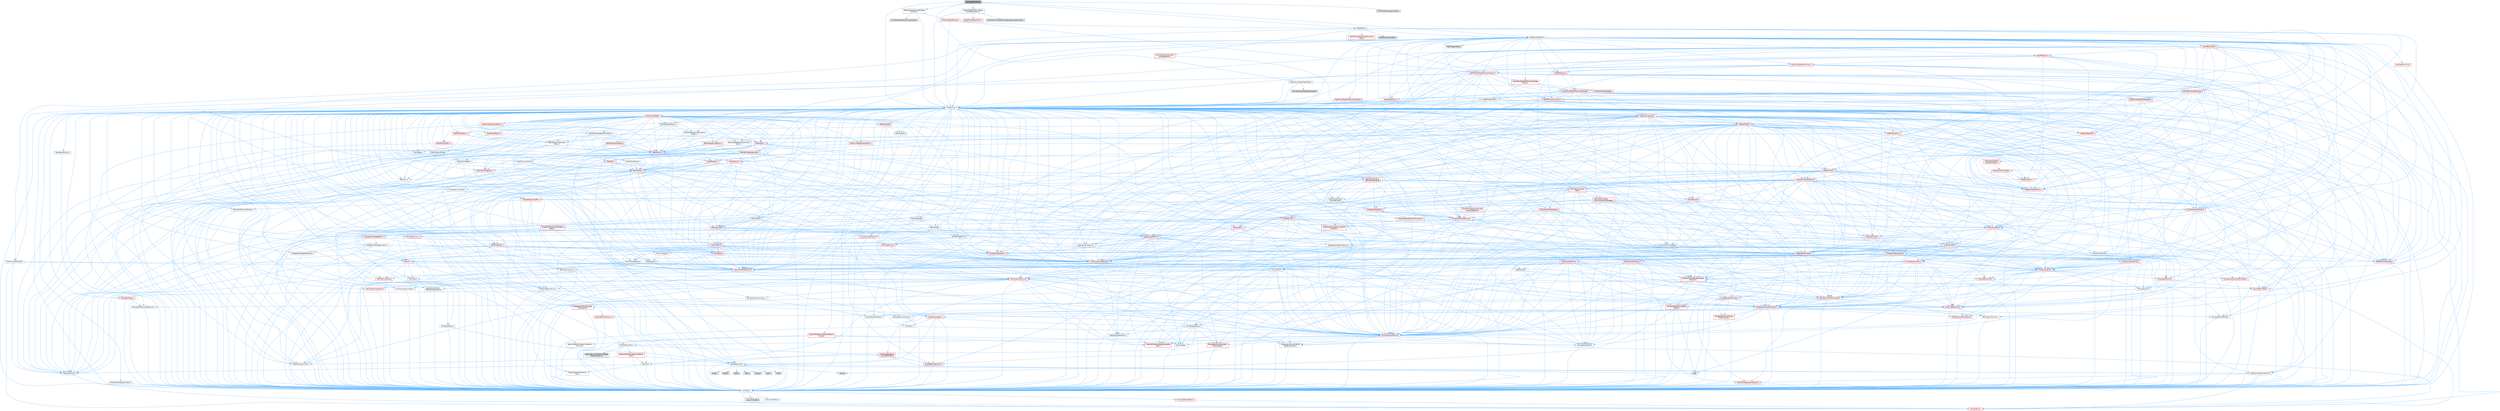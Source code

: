 digraph "AnimNextModule.h"
{
 // INTERACTIVE_SVG=YES
 // LATEX_PDF_SIZE
  bgcolor="transparent";
  edge [fontname=Helvetica,fontsize=10,labelfontname=Helvetica,labelfontsize=10];
  node [fontname=Helvetica,fontsize=10,shape=box,height=0.2,width=0.4];
  Node1 [id="Node000001",label="AnimNextModule.h",height=0.2,width=0.4,color="gray40", fillcolor="grey60", style="filled", fontcolor="black",tooltip=" "];
  Node1 -> Node2 [id="edge1_Node000001_Node000002",color="steelblue1",style="solid",tooltip=" "];
  Node2 [id="Node000002",label="CoreMinimal.h",height=0.2,width=0.4,color="grey40", fillcolor="white", style="filled",URL="$d7/d67/CoreMinimal_8h.html",tooltip=" "];
  Node2 -> Node3 [id="edge2_Node000002_Node000003",color="steelblue1",style="solid",tooltip=" "];
  Node3 [id="Node000003",label="CoreTypes.h",height=0.2,width=0.4,color="grey40", fillcolor="white", style="filled",URL="$dc/dec/CoreTypes_8h.html",tooltip=" "];
  Node3 -> Node4 [id="edge3_Node000003_Node000004",color="steelblue1",style="solid",tooltip=" "];
  Node4 [id="Node000004",label="HAL/Platform.h",height=0.2,width=0.4,color="red", fillcolor="#FFF0F0", style="filled",URL="$d9/dd0/Platform_8h.html",tooltip=" "];
  Node3 -> Node14 [id="edge4_Node000003_Node000014",color="steelblue1",style="solid",tooltip=" "];
  Node14 [id="Node000014",label="ProfilingDebugging\l/UMemoryDefines.h",height=0.2,width=0.4,color="grey40", fillcolor="white", style="filled",URL="$d2/da2/UMemoryDefines_8h.html",tooltip=" "];
  Node3 -> Node15 [id="edge5_Node000003_Node000015",color="steelblue1",style="solid",tooltip=" "];
  Node15 [id="Node000015",label="Misc/CoreMiscDefines.h",height=0.2,width=0.4,color="red", fillcolor="#FFF0F0", style="filled",URL="$da/d38/CoreMiscDefines_8h.html",tooltip=" "];
  Node15 -> Node4 [id="edge6_Node000015_Node000004",color="steelblue1",style="solid",tooltip=" "];
  Node3 -> Node16 [id="edge7_Node000003_Node000016",color="steelblue1",style="solid",tooltip=" "];
  Node16 [id="Node000016",label="Misc/CoreDefines.h",height=0.2,width=0.4,color="grey40", fillcolor="white", style="filled",URL="$d3/dd2/CoreDefines_8h.html",tooltip=" "];
  Node2 -> Node17 [id="edge8_Node000002_Node000017",color="steelblue1",style="solid",tooltip=" "];
  Node17 [id="Node000017",label="CoreFwd.h",height=0.2,width=0.4,color="grey40", fillcolor="white", style="filled",URL="$d1/d1e/CoreFwd_8h.html",tooltip=" "];
  Node17 -> Node3 [id="edge9_Node000017_Node000003",color="steelblue1",style="solid",tooltip=" "];
  Node17 -> Node18 [id="edge10_Node000017_Node000018",color="steelblue1",style="solid",tooltip=" "];
  Node18 [id="Node000018",label="Containers/ContainersFwd.h",height=0.2,width=0.4,color="grey40", fillcolor="white", style="filled",URL="$d4/d0a/ContainersFwd_8h.html",tooltip=" "];
  Node18 -> Node4 [id="edge11_Node000018_Node000004",color="steelblue1",style="solid",tooltip=" "];
  Node18 -> Node3 [id="edge12_Node000018_Node000003",color="steelblue1",style="solid",tooltip=" "];
  Node18 -> Node19 [id="edge13_Node000018_Node000019",color="steelblue1",style="solid",tooltip=" "];
  Node19 [id="Node000019",label="Traits/IsContiguousContainer.h",height=0.2,width=0.4,color="red", fillcolor="#FFF0F0", style="filled",URL="$d5/d3c/IsContiguousContainer_8h.html",tooltip=" "];
  Node19 -> Node3 [id="edge14_Node000019_Node000003",color="steelblue1",style="solid",tooltip=" "];
  Node17 -> Node22 [id="edge15_Node000017_Node000022",color="steelblue1",style="solid",tooltip=" "];
  Node22 [id="Node000022",label="Math/MathFwd.h",height=0.2,width=0.4,color="grey40", fillcolor="white", style="filled",URL="$d2/d10/MathFwd_8h.html",tooltip=" "];
  Node22 -> Node4 [id="edge16_Node000022_Node000004",color="steelblue1",style="solid",tooltip=" "];
  Node17 -> Node23 [id="edge17_Node000017_Node000023",color="steelblue1",style="solid",tooltip=" "];
  Node23 [id="Node000023",label="UObject/UObjectHierarchy\lFwd.h",height=0.2,width=0.4,color="grey40", fillcolor="white", style="filled",URL="$d3/d13/UObjectHierarchyFwd_8h.html",tooltip=" "];
  Node2 -> Node23 [id="edge18_Node000002_Node000023",color="steelblue1",style="solid",tooltip=" "];
  Node2 -> Node18 [id="edge19_Node000002_Node000018",color="steelblue1",style="solid",tooltip=" "];
  Node2 -> Node24 [id="edge20_Node000002_Node000024",color="steelblue1",style="solid",tooltip=" "];
  Node24 [id="Node000024",label="Misc/VarArgs.h",height=0.2,width=0.4,color="grey40", fillcolor="white", style="filled",URL="$d5/d6f/VarArgs_8h.html",tooltip=" "];
  Node24 -> Node3 [id="edge21_Node000024_Node000003",color="steelblue1",style="solid",tooltip=" "];
  Node2 -> Node25 [id="edge22_Node000002_Node000025",color="steelblue1",style="solid",tooltip=" "];
  Node25 [id="Node000025",label="Logging/LogVerbosity.h",height=0.2,width=0.4,color="grey40", fillcolor="white", style="filled",URL="$d2/d8f/LogVerbosity_8h.html",tooltip=" "];
  Node25 -> Node3 [id="edge23_Node000025_Node000003",color="steelblue1",style="solid",tooltip=" "];
  Node2 -> Node26 [id="edge24_Node000002_Node000026",color="steelblue1",style="solid",tooltip=" "];
  Node26 [id="Node000026",label="Misc/OutputDevice.h",height=0.2,width=0.4,color="grey40", fillcolor="white", style="filled",URL="$d7/d32/OutputDevice_8h.html",tooltip=" "];
  Node26 -> Node17 [id="edge25_Node000026_Node000017",color="steelblue1",style="solid",tooltip=" "];
  Node26 -> Node3 [id="edge26_Node000026_Node000003",color="steelblue1",style="solid",tooltip=" "];
  Node26 -> Node25 [id="edge27_Node000026_Node000025",color="steelblue1",style="solid",tooltip=" "];
  Node26 -> Node24 [id="edge28_Node000026_Node000024",color="steelblue1",style="solid",tooltip=" "];
  Node26 -> Node27 [id="edge29_Node000026_Node000027",color="steelblue1",style="solid",tooltip=" "];
  Node27 [id="Node000027",label="Templates/IsArrayOrRefOf\lTypeByPredicate.h",height=0.2,width=0.4,color="grey40", fillcolor="white", style="filled",URL="$d6/da1/IsArrayOrRefOfTypeByPredicate_8h.html",tooltip=" "];
  Node27 -> Node3 [id="edge30_Node000027_Node000003",color="steelblue1",style="solid",tooltip=" "];
  Node26 -> Node28 [id="edge31_Node000026_Node000028",color="steelblue1",style="solid",tooltip=" "];
  Node28 [id="Node000028",label="Templates/IsValidVariadic\lFunctionArg.h",height=0.2,width=0.4,color="red", fillcolor="#FFF0F0", style="filled",URL="$d0/dc8/IsValidVariadicFunctionArg_8h.html",tooltip=" "];
  Node28 -> Node3 [id="edge32_Node000028_Node000003",color="steelblue1",style="solid",tooltip=" "];
  Node26 -> Node30 [id="edge33_Node000026_Node000030",color="steelblue1",style="solid",tooltip=" "];
  Node30 [id="Node000030",label="Traits/IsCharEncodingCompatible\lWith.h",height=0.2,width=0.4,color="red", fillcolor="#FFF0F0", style="filled",URL="$df/dd1/IsCharEncodingCompatibleWith_8h.html",tooltip=" "];
  Node2 -> Node32 [id="edge34_Node000002_Node000032",color="steelblue1",style="solid",tooltip=" "];
  Node32 [id="Node000032",label="HAL/PlatformCrt.h",height=0.2,width=0.4,color="grey40", fillcolor="white", style="filled",URL="$d8/d75/PlatformCrt_8h.html",tooltip=" "];
  Node32 -> Node33 [id="edge35_Node000032_Node000033",color="steelblue1",style="solid",tooltip=" "];
  Node33 [id="Node000033",label="new",height=0.2,width=0.4,color="grey60", fillcolor="#E0E0E0", style="filled",tooltip=" "];
  Node32 -> Node34 [id="edge36_Node000032_Node000034",color="steelblue1",style="solid",tooltip=" "];
  Node34 [id="Node000034",label="wchar.h",height=0.2,width=0.4,color="grey60", fillcolor="#E0E0E0", style="filled",tooltip=" "];
  Node32 -> Node35 [id="edge37_Node000032_Node000035",color="steelblue1",style="solid",tooltip=" "];
  Node35 [id="Node000035",label="stddef.h",height=0.2,width=0.4,color="grey60", fillcolor="#E0E0E0", style="filled",tooltip=" "];
  Node32 -> Node36 [id="edge38_Node000032_Node000036",color="steelblue1",style="solid",tooltip=" "];
  Node36 [id="Node000036",label="stdlib.h",height=0.2,width=0.4,color="grey60", fillcolor="#E0E0E0", style="filled",tooltip=" "];
  Node32 -> Node37 [id="edge39_Node000032_Node000037",color="steelblue1",style="solid",tooltip=" "];
  Node37 [id="Node000037",label="stdio.h",height=0.2,width=0.4,color="grey60", fillcolor="#E0E0E0", style="filled",tooltip=" "];
  Node32 -> Node38 [id="edge40_Node000032_Node000038",color="steelblue1",style="solid",tooltip=" "];
  Node38 [id="Node000038",label="stdarg.h",height=0.2,width=0.4,color="grey60", fillcolor="#E0E0E0", style="filled",tooltip=" "];
  Node32 -> Node39 [id="edge41_Node000032_Node000039",color="steelblue1",style="solid",tooltip=" "];
  Node39 [id="Node000039",label="math.h",height=0.2,width=0.4,color="grey60", fillcolor="#E0E0E0", style="filled",tooltip=" "];
  Node32 -> Node40 [id="edge42_Node000032_Node000040",color="steelblue1",style="solid",tooltip=" "];
  Node40 [id="Node000040",label="float.h",height=0.2,width=0.4,color="grey60", fillcolor="#E0E0E0", style="filled",tooltip=" "];
  Node32 -> Node41 [id="edge43_Node000032_Node000041",color="steelblue1",style="solid",tooltip=" "];
  Node41 [id="Node000041",label="string.h",height=0.2,width=0.4,color="grey60", fillcolor="#E0E0E0", style="filled",tooltip=" "];
  Node2 -> Node42 [id="edge44_Node000002_Node000042",color="steelblue1",style="solid",tooltip=" "];
  Node42 [id="Node000042",label="HAL/PlatformMisc.h",height=0.2,width=0.4,color="grey40", fillcolor="white", style="filled",URL="$d0/df5/PlatformMisc_8h.html",tooltip=" "];
  Node42 -> Node3 [id="edge45_Node000042_Node000003",color="steelblue1",style="solid",tooltip=" "];
  Node42 -> Node43 [id="edge46_Node000042_Node000043",color="steelblue1",style="solid",tooltip=" "];
  Node43 [id="Node000043",label="GenericPlatform/GenericPlatform\lMisc.h",height=0.2,width=0.4,color="red", fillcolor="#FFF0F0", style="filled",URL="$db/d9a/GenericPlatformMisc_8h.html",tooltip=" "];
  Node43 -> Node17 [id="edge47_Node000043_Node000017",color="steelblue1",style="solid",tooltip=" "];
  Node43 -> Node3 [id="edge48_Node000043_Node000003",color="steelblue1",style="solid",tooltip=" "];
  Node43 -> Node32 [id="edge49_Node000043_Node000032",color="steelblue1",style="solid",tooltip=" "];
  Node43 -> Node47 [id="edge50_Node000043_Node000047",color="steelblue1",style="solid",tooltip=" "];
  Node47 [id="Node000047",label="Math/NumericLimits.h",height=0.2,width=0.4,color="grey40", fillcolor="white", style="filled",URL="$df/d1b/NumericLimits_8h.html",tooltip=" "];
  Node47 -> Node3 [id="edge51_Node000047_Node000003",color="steelblue1",style="solid",tooltip=" "];
  Node42 -> Node52 [id="edge52_Node000042_Node000052",color="steelblue1",style="solid",tooltip=" "];
  Node52 [id="Node000052",label="COMPILED_PLATFORM_HEADER\l(PlatformMisc.h)",height=0.2,width=0.4,color="grey60", fillcolor="#E0E0E0", style="filled",tooltip=" "];
  Node42 -> Node53 [id="edge53_Node000042_Node000053",color="steelblue1",style="solid",tooltip=" "];
  Node53 [id="Node000053",label="ProfilingDebugging\l/CpuProfilerTrace.h",height=0.2,width=0.4,color="red", fillcolor="#FFF0F0", style="filled",URL="$da/dcb/CpuProfilerTrace_8h.html",tooltip=" "];
  Node53 -> Node3 [id="edge54_Node000053_Node000003",color="steelblue1",style="solid",tooltip=" "];
  Node53 -> Node18 [id="edge55_Node000053_Node000018",color="steelblue1",style="solid",tooltip=" "];
  Node53 -> Node54 [id="edge56_Node000053_Node000054",color="steelblue1",style="solid",tooltip=" "];
  Node54 [id="Node000054",label="HAL/PlatformAtomics.h",height=0.2,width=0.4,color="red", fillcolor="#FFF0F0", style="filled",URL="$d3/d36/PlatformAtomics_8h.html",tooltip=" "];
  Node54 -> Node3 [id="edge57_Node000054_Node000003",color="steelblue1",style="solid",tooltip=" "];
  Node2 -> Node61 [id="edge58_Node000002_Node000061",color="steelblue1",style="solid",tooltip=" "];
  Node61 [id="Node000061",label="Misc/AssertionMacros.h",height=0.2,width=0.4,color="red", fillcolor="#FFF0F0", style="filled",URL="$d0/dfa/AssertionMacros_8h.html",tooltip=" "];
  Node61 -> Node3 [id="edge59_Node000061_Node000003",color="steelblue1",style="solid",tooltip=" "];
  Node61 -> Node4 [id="edge60_Node000061_Node000004",color="steelblue1",style="solid",tooltip=" "];
  Node61 -> Node42 [id="edge61_Node000061_Node000042",color="steelblue1",style="solid",tooltip=" "];
  Node61 -> Node62 [id="edge62_Node000061_Node000062",color="steelblue1",style="solid",tooltip=" "];
  Node62 [id="Node000062",label="Templates/EnableIf.h",height=0.2,width=0.4,color="grey40", fillcolor="white", style="filled",URL="$d7/d60/EnableIf_8h.html",tooltip=" "];
  Node62 -> Node3 [id="edge63_Node000062_Node000003",color="steelblue1",style="solid",tooltip=" "];
  Node61 -> Node27 [id="edge64_Node000061_Node000027",color="steelblue1",style="solid",tooltip=" "];
  Node61 -> Node28 [id="edge65_Node000061_Node000028",color="steelblue1",style="solid",tooltip=" "];
  Node61 -> Node30 [id="edge66_Node000061_Node000030",color="steelblue1",style="solid",tooltip=" "];
  Node61 -> Node24 [id="edge67_Node000061_Node000024",color="steelblue1",style="solid",tooltip=" "];
  Node2 -> Node70 [id="edge68_Node000002_Node000070",color="steelblue1",style="solid",tooltip=" "];
  Node70 [id="Node000070",label="Templates/IsPointer.h",height=0.2,width=0.4,color="grey40", fillcolor="white", style="filled",URL="$d7/d05/IsPointer_8h.html",tooltip=" "];
  Node70 -> Node3 [id="edge69_Node000070_Node000003",color="steelblue1",style="solid",tooltip=" "];
  Node2 -> Node71 [id="edge70_Node000002_Node000071",color="steelblue1",style="solid",tooltip=" "];
  Node71 [id="Node000071",label="HAL/PlatformMemory.h",height=0.2,width=0.4,color="red", fillcolor="#FFF0F0", style="filled",URL="$de/d68/PlatformMemory_8h.html",tooltip=" "];
  Node71 -> Node3 [id="edge71_Node000071_Node000003",color="steelblue1",style="solid",tooltip=" "];
  Node2 -> Node54 [id="edge72_Node000002_Node000054",color="steelblue1",style="solid",tooltip=" "];
  Node2 -> Node76 [id="edge73_Node000002_Node000076",color="steelblue1",style="solid",tooltip=" "];
  Node76 [id="Node000076",label="Misc/Exec.h",height=0.2,width=0.4,color="grey40", fillcolor="white", style="filled",URL="$de/ddb/Exec_8h.html",tooltip=" "];
  Node76 -> Node3 [id="edge74_Node000076_Node000003",color="steelblue1",style="solid",tooltip=" "];
  Node76 -> Node61 [id="edge75_Node000076_Node000061",color="steelblue1",style="solid",tooltip=" "];
  Node2 -> Node77 [id="edge76_Node000002_Node000077",color="steelblue1",style="solid",tooltip=" "];
  Node77 [id="Node000077",label="HAL/MemoryBase.h",height=0.2,width=0.4,color="red", fillcolor="#FFF0F0", style="filled",URL="$d6/d9f/MemoryBase_8h.html",tooltip=" "];
  Node77 -> Node3 [id="edge77_Node000077_Node000003",color="steelblue1",style="solid",tooltip=" "];
  Node77 -> Node54 [id="edge78_Node000077_Node000054",color="steelblue1",style="solid",tooltip=" "];
  Node77 -> Node32 [id="edge79_Node000077_Node000032",color="steelblue1",style="solid",tooltip=" "];
  Node77 -> Node76 [id="edge80_Node000077_Node000076",color="steelblue1",style="solid",tooltip=" "];
  Node77 -> Node26 [id="edge81_Node000077_Node000026",color="steelblue1",style="solid",tooltip=" "];
  Node2 -> Node87 [id="edge82_Node000002_Node000087",color="steelblue1",style="solid",tooltip=" "];
  Node87 [id="Node000087",label="HAL/UnrealMemory.h",height=0.2,width=0.4,color="red", fillcolor="#FFF0F0", style="filled",URL="$d9/d96/UnrealMemory_8h.html",tooltip=" "];
  Node87 -> Node3 [id="edge83_Node000087_Node000003",color="steelblue1",style="solid",tooltip=" "];
  Node87 -> Node77 [id="edge84_Node000087_Node000077",color="steelblue1",style="solid",tooltip=" "];
  Node87 -> Node71 [id="edge85_Node000087_Node000071",color="steelblue1",style="solid",tooltip=" "];
  Node87 -> Node70 [id="edge86_Node000087_Node000070",color="steelblue1",style="solid",tooltip=" "];
  Node2 -> Node89 [id="edge87_Node000002_Node000089",color="steelblue1",style="solid",tooltip=" "];
  Node89 [id="Node000089",label="Templates/IsArithmetic.h",height=0.2,width=0.4,color="grey40", fillcolor="white", style="filled",URL="$d2/d5d/IsArithmetic_8h.html",tooltip=" "];
  Node89 -> Node3 [id="edge88_Node000089_Node000003",color="steelblue1",style="solid",tooltip=" "];
  Node2 -> Node83 [id="edge89_Node000002_Node000083",color="steelblue1",style="solid",tooltip=" "];
  Node83 [id="Node000083",label="Templates/AndOrNot.h",height=0.2,width=0.4,color="grey40", fillcolor="white", style="filled",URL="$db/d0a/AndOrNot_8h.html",tooltip=" "];
  Node83 -> Node3 [id="edge90_Node000083_Node000003",color="steelblue1",style="solid",tooltip=" "];
  Node2 -> Node90 [id="edge91_Node000002_Node000090",color="steelblue1",style="solid",tooltip=" "];
  Node90 [id="Node000090",label="Templates/IsPODType.h",height=0.2,width=0.4,color="grey40", fillcolor="white", style="filled",URL="$d7/db1/IsPODType_8h.html",tooltip=" "];
  Node90 -> Node3 [id="edge92_Node000090_Node000003",color="steelblue1",style="solid",tooltip=" "];
  Node2 -> Node91 [id="edge93_Node000002_Node000091",color="steelblue1",style="solid",tooltip=" "];
  Node91 [id="Node000091",label="Templates/IsUECoreType.h",height=0.2,width=0.4,color="red", fillcolor="#FFF0F0", style="filled",URL="$d1/db8/IsUECoreType_8h.html",tooltip=" "];
  Node91 -> Node3 [id="edge94_Node000091_Node000003",color="steelblue1",style="solid",tooltip=" "];
  Node2 -> Node84 [id="edge95_Node000002_Node000084",color="steelblue1",style="solid",tooltip=" "];
  Node84 [id="Node000084",label="Templates/IsTriviallyCopy\lConstructible.h",height=0.2,width=0.4,color="red", fillcolor="#FFF0F0", style="filled",URL="$d3/d78/IsTriviallyCopyConstructible_8h.html",tooltip=" "];
  Node84 -> Node3 [id="edge96_Node000084_Node000003",color="steelblue1",style="solid",tooltip=" "];
  Node2 -> Node92 [id="edge97_Node000002_Node000092",color="steelblue1",style="solid",tooltip=" "];
  Node92 [id="Node000092",label="Templates/UnrealTypeTraits.h",height=0.2,width=0.4,color="red", fillcolor="#FFF0F0", style="filled",URL="$d2/d2d/UnrealTypeTraits_8h.html",tooltip=" "];
  Node92 -> Node3 [id="edge98_Node000092_Node000003",color="steelblue1",style="solid",tooltip=" "];
  Node92 -> Node70 [id="edge99_Node000092_Node000070",color="steelblue1",style="solid",tooltip=" "];
  Node92 -> Node61 [id="edge100_Node000092_Node000061",color="steelblue1",style="solid",tooltip=" "];
  Node92 -> Node83 [id="edge101_Node000092_Node000083",color="steelblue1",style="solid",tooltip=" "];
  Node92 -> Node62 [id="edge102_Node000092_Node000062",color="steelblue1",style="solid",tooltip=" "];
  Node92 -> Node89 [id="edge103_Node000092_Node000089",color="steelblue1",style="solid",tooltip=" "];
  Node92 -> Node90 [id="edge104_Node000092_Node000090",color="steelblue1",style="solid",tooltip=" "];
  Node92 -> Node91 [id="edge105_Node000092_Node000091",color="steelblue1",style="solid",tooltip=" "];
  Node92 -> Node84 [id="edge106_Node000092_Node000084",color="steelblue1",style="solid",tooltip=" "];
  Node2 -> Node62 [id="edge107_Node000002_Node000062",color="steelblue1",style="solid",tooltip=" "];
  Node2 -> Node94 [id="edge108_Node000002_Node000094",color="steelblue1",style="solid",tooltip=" "];
  Node94 [id="Node000094",label="Templates/RemoveReference.h",height=0.2,width=0.4,color="grey40", fillcolor="white", style="filled",URL="$da/dbe/RemoveReference_8h.html",tooltip=" "];
  Node94 -> Node3 [id="edge109_Node000094_Node000003",color="steelblue1",style="solid",tooltip=" "];
  Node2 -> Node95 [id="edge110_Node000002_Node000095",color="steelblue1",style="solid",tooltip=" "];
  Node95 [id="Node000095",label="Templates/IntegralConstant.h",height=0.2,width=0.4,color="grey40", fillcolor="white", style="filled",URL="$db/d1b/IntegralConstant_8h.html",tooltip=" "];
  Node95 -> Node3 [id="edge111_Node000095_Node000003",color="steelblue1",style="solid",tooltip=" "];
  Node2 -> Node96 [id="edge112_Node000002_Node000096",color="steelblue1",style="solid",tooltip=" "];
  Node96 [id="Node000096",label="Templates/IsClass.h",height=0.2,width=0.4,color="grey40", fillcolor="white", style="filled",URL="$db/dcb/IsClass_8h.html",tooltip=" "];
  Node96 -> Node3 [id="edge113_Node000096_Node000003",color="steelblue1",style="solid",tooltip=" "];
  Node2 -> Node97 [id="edge114_Node000002_Node000097",color="steelblue1",style="solid",tooltip=" "];
  Node97 [id="Node000097",label="Templates/TypeCompatible\lBytes.h",height=0.2,width=0.4,color="red", fillcolor="#FFF0F0", style="filled",URL="$df/d0a/TypeCompatibleBytes_8h.html",tooltip=" "];
  Node97 -> Node3 [id="edge115_Node000097_Node000003",color="steelblue1",style="solid",tooltip=" "];
  Node97 -> Node41 [id="edge116_Node000097_Node000041",color="steelblue1",style="solid",tooltip=" "];
  Node97 -> Node33 [id="edge117_Node000097_Node000033",color="steelblue1",style="solid",tooltip=" "];
  Node2 -> Node19 [id="edge118_Node000002_Node000019",color="steelblue1",style="solid",tooltip=" "];
  Node2 -> Node98 [id="edge119_Node000002_Node000098",color="steelblue1",style="solid",tooltip=" "];
  Node98 [id="Node000098",label="Templates/UnrealTemplate.h",height=0.2,width=0.4,color="red", fillcolor="#FFF0F0", style="filled",URL="$d4/d24/UnrealTemplate_8h.html",tooltip=" "];
  Node98 -> Node3 [id="edge120_Node000098_Node000003",color="steelblue1",style="solid",tooltip=" "];
  Node98 -> Node70 [id="edge121_Node000098_Node000070",color="steelblue1",style="solid",tooltip=" "];
  Node98 -> Node87 [id="edge122_Node000098_Node000087",color="steelblue1",style="solid",tooltip=" "];
  Node98 -> Node92 [id="edge123_Node000098_Node000092",color="steelblue1",style="solid",tooltip=" "];
  Node98 -> Node94 [id="edge124_Node000098_Node000094",color="steelblue1",style="solid",tooltip=" "];
  Node98 -> Node97 [id="edge125_Node000098_Node000097",color="steelblue1",style="solid",tooltip=" "];
  Node98 -> Node19 [id="edge126_Node000098_Node000019",color="steelblue1",style="solid",tooltip=" "];
  Node2 -> Node47 [id="edge127_Node000002_Node000047",color="steelblue1",style="solid",tooltip=" "];
  Node2 -> Node102 [id="edge128_Node000002_Node000102",color="steelblue1",style="solid",tooltip=" "];
  Node102 [id="Node000102",label="HAL/PlatformMath.h",height=0.2,width=0.4,color="red", fillcolor="#FFF0F0", style="filled",URL="$dc/d53/PlatformMath_8h.html",tooltip=" "];
  Node102 -> Node3 [id="edge129_Node000102_Node000003",color="steelblue1",style="solid",tooltip=" "];
  Node2 -> Node85 [id="edge130_Node000002_Node000085",color="steelblue1",style="solid",tooltip=" "];
  Node85 [id="Node000085",label="Templates/IsTriviallyCopy\lAssignable.h",height=0.2,width=0.4,color="red", fillcolor="#FFF0F0", style="filled",URL="$d2/df2/IsTriviallyCopyAssignable_8h.html",tooltip=" "];
  Node85 -> Node3 [id="edge131_Node000085_Node000003",color="steelblue1",style="solid",tooltip=" "];
  Node2 -> Node110 [id="edge132_Node000002_Node000110",color="steelblue1",style="solid",tooltip=" "];
  Node110 [id="Node000110",label="Templates/MemoryOps.h",height=0.2,width=0.4,color="red", fillcolor="#FFF0F0", style="filled",URL="$db/dea/MemoryOps_8h.html",tooltip=" "];
  Node110 -> Node3 [id="edge133_Node000110_Node000003",color="steelblue1",style="solid",tooltip=" "];
  Node110 -> Node87 [id="edge134_Node000110_Node000087",color="steelblue1",style="solid",tooltip=" "];
  Node110 -> Node85 [id="edge135_Node000110_Node000085",color="steelblue1",style="solid",tooltip=" "];
  Node110 -> Node84 [id="edge136_Node000110_Node000084",color="steelblue1",style="solid",tooltip=" "];
  Node110 -> Node92 [id="edge137_Node000110_Node000092",color="steelblue1",style="solid",tooltip=" "];
  Node110 -> Node33 [id="edge138_Node000110_Node000033",color="steelblue1",style="solid",tooltip=" "];
  Node2 -> Node111 [id="edge139_Node000002_Node000111",color="steelblue1",style="solid",tooltip=" "];
  Node111 [id="Node000111",label="Containers/ContainerAllocation\lPolicies.h",height=0.2,width=0.4,color="red", fillcolor="#FFF0F0", style="filled",URL="$d7/dff/ContainerAllocationPolicies_8h.html",tooltip=" "];
  Node111 -> Node3 [id="edge140_Node000111_Node000003",color="steelblue1",style="solid",tooltip=" "];
  Node111 -> Node111 [id="edge141_Node000111_Node000111",color="steelblue1",style="solid",tooltip=" "];
  Node111 -> Node102 [id="edge142_Node000111_Node000102",color="steelblue1",style="solid",tooltip=" "];
  Node111 -> Node87 [id="edge143_Node000111_Node000087",color="steelblue1",style="solid",tooltip=" "];
  Node111 -> Node47 [id="edge144_Node000111_Node000047",color="steelblue1",style="solid",tooltip=" "];
  Node111 -> Node61 [id="edge145_Node000111_Node000061",color="steelblue1",style="solid",tooltip=" "];
  Node111 -> Node110 [id="edge146_Node000111_Node000110",color="steelblue1",style="solid",tooltip=" "];
  Node111 -> Node97 [id="edge147_Node000111_Node000097",color="steelblue1",style="solid",tooltip=" "];
  Node2 -> Node114 [id="edge148_Node000002_Node000114",color="steelblue1",style="solid",tooltip=" "];
  Node114 [id="Node000114",label="Templates/IsEnumClass.h",height=0.2,width=0.4,color="grey40", fillcolor="white", style="filled",URL="$d7/d15/IsEnumClass_8h.html",tooltip=" "];
  Node114 -> Node3 [id="edge149_Node000114_Node000003",color="steelblue1",style="solid",tooltip=" "];
  Node114 -> Node83 [id="edge150_Node000114_Node000083",color="steelblue1",style="solid",tooltip=" "];
  Node2 -> Node115 [id="edge151_Node000002_Node000115",color="steelblue1",style="solid",tooltip=" "];
  Node115 [id="Node000115",label="HAL/PlatformProperties.h",height=0.2,width=0.4,color="red", fillcolor="#FFF0F0", style="filled",URL="$d9/db0/PlatformProperties_8h.html",tooltip=" "];
  Node115 -> Node3 [id="edge152_Node000115_Node000003",color="steelblue1",style="solid",tooltip=" "];
  Node2 -> Node118 [id="edge153_Node000002_Node000118",color="steelblue1",style="solid",tooltip=" "];
  Node118 [id="Node000118",label="Misc/EngineVersionBase.h",height=0.2,width=0.4,color="grey40", fillcolor="white", style="filled",URL="$d5/d2b/EngineVersionBase_8h.html",tooltip=" "];
  Node118 -> Node3 [id="edge154_Node000118_Node000003",color="steelblue1",style="solid",tooltip=" "];
  Node2 -> Node119 [id="edge155_Node000002_Node000119",color="steelblue1",style="solid",tooltip=" "];
  Node119 [id="Node000119",label="Internationalization\l/TextNamespaceFwd.h",height=0.2,width=0.4,color="grey40", fillcolor="white", style="filled",URL="$d8/d97/TextNamespaceFwd_8h.html",tooltip=" "];
  Node119 -> Node3 [id="edge156_Node000119_Node000003",color="steelblue1",style="solid",tooltip=" "];
  Node2 -> Node120 [id="edge157_Node000002_Node000120",color="steelblue1",style="solid",tooltip=" "];
  Node120 [id="Node000120",label="Serialization/Archive.h",height=0.2,width=0.4,color="red", fillcolor="#FFF0F0", style="filled",URL="$d7/d3b/Archive_8h.html",tooltip=" "];
  Node120 -> Node17 [id="edge158_Node000120_Node000017",color="steelblue1",style="solid",tooltip=" "];
  Node120 -> Node3 [id="edge159_Node000120_Node000003",color="steelblue1",style="solid",tooltip=" "];
  Node120 -> Node115 [id="edge160_Node000120_Node000115",color="steelblue1",style="solid",tooltip=" "];
  Node120 -> Node119 [id="edge161_Node000120_Node000119",color="steelblue1",style="solid",tooltip=" "];
  Node120 -> Node22 [id="edge162_Node000120_Node000022",color="steelblue1",style="solid",tooltip=" "];
  Node120 -> Node61 [id="edge163_Node000120_Node000061",color="steelblue1",style="solid",tooltip=" "];
  Node120 -> Node118 [id="edge164_Node000120_Node000118",color="steelblue1",style="solid",tooltip=" "];
  Node120 -> Node24 [id="edge165_Node000120_Node000024",color="steelblue1",style="solid",tooltip=" "];
  Node120 -> Node62 [id="edge166_Node000120_Node000062",color="steelblue1",style="solid",tooltip=" "];
  Node120 -> Node27 [id="edge167_Node000120_Node000027",color="steelblue1",style="solid",tooltip=" "];
  Node120 -> Node114 [id="edge168_Node000120_Node000114",color="steelblue1",style="solid",tooltip=" "];
  Node120 -> Node28 [id="edge169_Node000120_Node000028",color="steelblue1",style="solid",tooltip=" "];
  Node120 -> Node98 [id="edge170_Node000120_Node000098",color="steelblue1",style="solid",tooltip=" "];
  Node120 -> Node30 [id="edge171_Node000120_Node000030",color="steelblue1",style="solid",tooltip=" "];
  Node120 -> Node123 [id="edge172_Node000120_Node000123",color="steelblue1",style="solid",tooltip=" "];
  Node123 [id="Node000123",label="UObject/ObjectVersion.h",height=0.2,width=0.4,color="grey40", fillcolor="white", style="filled",URL="$da/d63/ObjectVersion_8h.html",tooltip=" "];
  Node123 -> Node3 [id="edge173_Node000123_Node000003",color="steelblue1",style="solid",tooltip=" "];
  Node2 -> Node124 [id="edge174_Node000002_Node000124",color="steelblue1",style="solid",tooltip=" "];
  Node124 [id="Node000124",label="Templates/Less.h",height=0.2,width=0.4,color="grey40", fillcolor="white", style="filled",URL="$de/dc8/Less_8h.html",tooltip=" "];
  Node124 -> Node3 [id="edge175_Node000124_Node000003",color="steelblue1",style="solid",tooltip=" "];
  Node124 -> Node98 [id="edge176_Node000124_Node000098",color="steelblue1",style="solid",tooltip=" "];
  Node2 -> Node125 [id="edge177_Node000002_Node000125",color="steelblue1",style="solid",tooltip=" "];
  Node125 [id="Node000125",label="Templates/Sorting.h",height=0.2,width=0.4,color="red", fillcolor="#FFF0F0", style="filled",URL="$d3/d9e/Sorting_8h.html",tooltip=" "];
  Node125 -> Node3 [id="edge178_Node000125_Node000003",color="steelblue1",style="solid",tooltip=" "];
  Node125 -> Node102 [id="edge179_Node000125_Node000102",color="steelblue1",style="solid",tooltip=" "];
  Node125 -> Node124 [id="edge180_Node000125_Node000124",color="steelblue1",style="solid",tooltip=" "];
  Node2 -> Node136 [id="edge181_Node000002_Node000136",color="steelblue1",style="solid",tooltip=" "];
  Node136 [id="Node000136",label="Misc/Char.h",height=0.2,width=0.4,color="red", fillcolor="#FFF0F0", style="filled",URL="$d0/d58/Char_8h.html",tooltip=" "];
  Node136 -> Node3 [id="edge182_Node000136_Node000003",color="steelblue1",style="solid",tooltip=" "];
  Node2 -> Node139 [id="edge183_Node000002_Node000139",color="steelblue1",style="solid",tooltip=" "];
  Node139 [id="Node000139",label="GenericPlatform/GenericPlatform\lStricmp.h",height=0.2,width=0.4,color="grey40", fillcolor="white", style="filled",URL="$d2/d86/GenericPlatformStricmp_8h.html",tooltip=" "];
  Node139 -> Node3 [id="edge184_Node000139_Node000003",color="steelblue1",style="solid",tooltip=" "];
  Node2 -> Node140 [id="edge185_Node000002_Node000140",color="steelblue1",style="solid",tooltip=" "];
  Node140 [id="Node000140",label="GenericPlatform/GenericPlatform\lString.h",height=0.2,width=0.4,color="red", fillcolor="#FFF0F0", style="filled",URL="$dd/d20/GenericPlatformString_8h.html",tooltip=" "];
  Node140 -> Node3 [id="edge186_Node000140_Node000003",color="steelblue1",style="solid",tooltip=" "];
  Node140 -> Node139 [id="edge187_Node000140_Node000139",color="steelblue1",style="solid",tooltip=" "];
  Node140 -> Node62 [id="edge188_Node000140_Node000062",color="steelblue1",style="solid",tooltip=" "];
  Node140 -> Node30 [id="edge189_Node000140_Node000030",color="steelblue1",style="solid",tooltip=" "];
  Node2 -> Node73 [id="edge190_Node000002_Node000073",color="steelblue1",style="solid",tooltip=" "];
  Node73 [id="Node000073",label="HAL/PlatformString.h",height=0.2,width=0.4,color="red", fillcolor="#FFF0F0", style="filled",URL="$db/db5/PlatformString_8h.html",tooltip=" "];
  Node73 -> Node3 [id="edge191_Node000073_Node000003",color="steelblue1",style="solid",tooltip=" "];
  Node2 -> Node143 [id="edge192_Node000002_Node000143",color="steelblue1",style="solid",tooltip=" "];
  Node143 [id="Node000143",label="Misc/CString.h",height=0.2,width=0.4,color="grey40", fillcolor="white", style="filled",URL="$d2/d49/CString_8h.html",tooltip=" "];
  Node143 -> Node3 [id="edge193_Node000143_Node000003",color="steelblue1",style="solid",tooltip=" "];
  Node143 -> Node32 [id="edge194_Node000143_Node000032",color="steelblue1",style="solid",tooltip=" "];
  Node143 -> Node73 [id="edge195_Node000143_Node000073",color="steelblue1",style="solid",tooltip=" "];
  Node143 -> Node61 [id="edge196_Node000143_Node000061",color="steelblue1",style="solid",tooltip=" "];
  Node143 -> Node136 [id="edge197_Node000143_Node000136",color="steelblue1",style="solid",tooltip=" "];
  Node143 -> Node24 [id="edge198_Node000143_Node000024",color="steelblue1",style="solid",tooltip=" "];
  Node143 -> Node27 [id="edge199_Node000143_Node000027",color="steelblue1",style="solid",tooltip=" "];
  Node143 -> Node28 [id="edge200_Node000143_Node000028",color="steelblue1",style="solid",tooltip=" "];
  Node143 -> Node30 [id="edge201_Node000143_Node000030",color="steelblue1",style="solid",tooltip=" "];
  Node2 -> Node144 [id="edge202_Node000002_Node000144",color="steelblue1",style="solid",tooltip=" "];
  Node144 [id="Node000144",label="Misc/Crc.h",height=0.2,width=0.4,color="red", fillcolor="#FFF0F0", style="filled",URL="$d4/dd2/Crc_8h.html",tooltip=" "];
  Node144 -> Node3 [id="edge203_Node000144_Node000003",color="steelblue1",style="solid",tooltip=" "];
  Node144 -> Node73 [id="edge204_Node000144_Node000073",color="steelblue1",style="solid",tooltip=" "];
  Node144 -> Node61 [id="edge205_Node000144_Node000061",color="steelblue1",style="solid",tooltip=" "];
  Node144 -> Node143 [id="edge206_Node000144_Node000143",color="steelblue1",style="solid",tooltip=" "];
  Node144 -> Node136 [id="edge207_Node000144_Node000136",color="steelblue1",style="solid",tooltip=" "];
  Node144 -> Node92 [id="edge208_Node000144_Node000092",color="steelblue1",style="solid",tooltip=" "];
  Node2 -> Node135 [id="edge209_Node000002_Node000135",color="steelblue1",style="solid",tooltip=" "];
  Node135 [id="Node000135",label="Math/UnrealMathUtility.h",height=0.2,width=0.4,color="red", fillcolor="#FFF0F0", style="filled",URL="$db/db8/UnrealMathUtility_8h.html",tooltip=" "];
  Node135 -> Node3 [id="edge210_Node000135_Node000003",color="steelblue1",style="solid",tooltip=" "];
  Node135 -> Node61 [id="edge211_Node000135_Node000061",color="steelblue1",style="solid",tooltip=" "];
  Node135 -> Node102 [id="edge212_Node000135_Node000102",color="steelblue1",style="solid",tooltip=" "];
  Node135 -> Node22 [id="edge213_Node000135_Node000022",color="steelblue1",style="solid",tooltip=" "];
  Node2 -> Node145 [id="edge214_Node000002_Node000145",color="steelblue1",style="solid",tooltip=" "];
  Node145 [id="Node000145",label="Containers/UnrealString.h",height=0.2,width=0.4,color="red", fillcolor="#FFF0F0", style="filled",URL="$d5/dba/UnrealString_8h.html",tooltip=" "];
  Node2 -> Node149 [id="edge215_Node000002_Node000149",color="steelblue1",style="solid",tooltip=" "];
  Node149 [id="Node000149",label="Containers/Array.h",height=0.2,width=0.4,color="red", fillcolor="#FFF0F0", style="filled",URL="$df/dd0/Array_8h.html",tooltip=" "];
  Node149 -> Node3 [id="edge216_Node000149_Node000003",color="steelblue1",style="solid",tooltip=" "];
  Node149 -> Node61 [id="edge217_Node000149_Node000061",color="steelblue1",style="solid",tooltip=" "];
  Node149 -> Node87 [id="edge218_Node000149_Node000087",color="steelblue1",style="solid",tooltip=" "];
  Node149 -> Node92 [id="edge219_Node000149_Node000092",color="steelblue1",style="solid",tooltip=" "];
  Node149 -> Node98 [id="edge220_Node000149_Node000098",color="steelblue1",style="solid",tooltip=" "];
  Node149 -> Node111 [id="edge221_Node000149_Node000111",color="steelblue1",style="solid",tooltip=" "];
  Node149 -> Node120 [id="edge222_Node000149_Node000120",color="steelblue1",style="solid",tooltip=" "];
  Node149 -> Node128 [id="edge223_Node000149_Node000128",color="steelblue1",style="solid",tooltip=" "];
  Node128 [id="Node000128",label="Templates/Invoke.h",height=0.2,width=0.4,color="red", fillcolor="#FFF0F0", style="filled",URL="$d7/deb/Invoke_8h.html",tooltip=" "];
  Node128 -> Node3 [id="edge224_Node000128_Node000003",color="steelblue1",style="solid",tooltip=" "];
  Node128 -> Node98 [id="edge225_Node000128_Node000098",color="steelblue1",style="solid",tooltip=" "];
  Node149 -> Node124 [id="edge226_Node000149_Node000124",color="steelblue1",style="solid",tooltip=" "];
  Node149 -> Node125 [id="edge227_Node000149_Node000125",color="steelblue1",style="solid",tooltip=" "];
  Node149 -> Node172 [id="edge228_Node000149_Node000172",color="steelblue1",style="solid",tooltip=" "];
  Node172 [id="Node000172",label="Templates/AlignmentTemplates.h",height=0.2,width=0.4,color="red", fillcolor="#FFF0F0", style="filled",URL="$dd/d32/AlignmentTemplates_8h.html",tooltip=" "];
  Node172 -> Node3 [id="edge229_Node000172_Node000003",color="steelblue1",style="solid",tooltip=" "];
  Node172 -> Node70 [id="edge230_Node000172_Node000070",color="steelblue1",style="solid",tooltip=" "];
  Node2 -> Node173 [id="edge231_Node000002_Node000173",color="steelblue1",style="solid",tooltip=" "];
  Node173 [id="Node000173",label="Misc/FrameNumber.h",height=0.2,width=0.4,color="grey40", fillcolor="white", style="filled",URL="$dd/dbd/FrameNumber_8h.html",tooltip=" "];
  Node173 -> Node3 [id="edge232_Node000173_Node000003",color="steelblue1",style="solid",tooltip=" "];
  Node173 -> Node47 [id="edge233_Node000173_Node000047",color="steelblue1",style="solid",tooltip=" "];
  Node173 -> Node135 [id="edge234_Node000173_Node000135",color="steelblue1",style="solid",tooltip=" "];
  Node173 -> Node62 [id="edge235_Node000173_Node000062",color="steelblue1",style="solid",tooltip=" "];
  Node173 -> Node92 [id="edge236_Node000173_Node000092",color="steelblue1",style="solid",tooltip=" "];
  Node2 -> Node174 [id="edge237_Node000002_Node000174",color="steelblue1",style="solid",tooltip=" "];
  Node174 [id="Node000174",label="Misc/Timespan.h",height=0.2,width=0.4,color="grey40", fillcolor="white", style="filled",URL="$da/dd9/Timespan_8h.html",tooltip=" "];
  Node174 -> Node3 [id="edge238_Node000174_Node000003",color="steelblue1",style="solid",tooltip=" "];
  Node174 -> Node175 [id="edge239_Node000174_Node000175",color="steelblue1",style="solid",tooltip=" "];
  Node175 [id="Node000175",label="Math/Interval.h",height=0.2,width=0.4,color="grey40", fillcolor="white", style="filled",URL="$d1/d55/Interval_8h.html",tooltip=" "];
  Node175 -> Node3 [id="edge240_Node000175_Node000003",color="steelblue1",style="solid",tooltip=" "];
  Node175 -> Node89 [id="edge241_Node000175_Node000089",color="steelblue1",style="solid",tooltip=" "];
  Node175 -> Node92 [id="edge242_Node000175_Node000092",color="steelblue1",style="solid",tooltip=" "];
  Node175 -> Node47 [id="edge243_Node000175_Node000047",color="steelblue1",style="solid",tooltip=" "];
  Node175 -> Node135 [id="edge244_Node000175_Node000135",color="steelblue1",style="solid",tooltip=" "];
  Node174 -> Node135 [id="edge245_Node000174_Node000135",color="steelblue1",style="solid",tooltip=" "];
  Node174 -> Node61 [id="edge246_Node000174_Node000061",color="steelblue1",style="solid",tooltip=" "];
  Node2 -> Node176 [id="edge247_Node000002_Node000176",color="steelblue1",style="solid",tooltip=" "];
  Node176 [id="Node000176",label="Containers/StringConv.h",height=0.2,width=0.4,color="red", fillcolor="#FFF0F0", style="filled",URL="$d3/ddf/StringConv_8h.html",tooltip=" "];
  Node176 -> Node3 [id="edge248_Node000176_Node000003",color="steelblue1",style="solid",tooltip=" "];
  Node176 -> Node61 [id="edge249_Node000176_Node000061",color="steelblue1",style="solid",tooltip=" "];
  Node176 -> Node111 [id="edge250_Node000176_Node000111",color="steelblue1",style="solid",tooltip=" "];
  Node176 -> Node149 [id="edge251_Node000176_Node000149",color="steelblue1",style="solid",tooltip=" "];
  Node176 -> Node143 [id="edge252_Node000176_Node000143",color="steelblue1",style="solid",tooltip=" "];
  Node176 -> Node177 [id="edge253_Node000176_Node000177",color="steelblue1",style="solid",tooltip=" "];
  Node177 [id="Node000177",label="Templates/IsArray.h",height=0.2,width=0.4,color="grey40", fillcolor="white", style="filled",URL="$d8/d8d/IsArray_8h.html",tooltip=" "];
  Node177 -> Node3 [id="edge254_Node000177_Node000003",color="steelblue1",style="solid",tooltip=" "];
  Node176 -> Node98 [id="edge255_Node000176_Node000098",color="steelblue1",style="solid",tooltip=" "];
  Node176 -> Node92 [id="edge256_Node000176_Node000092",color="steelblue1",style="solid",tooltip=" "];
  Node176 -> Node30 [id="edge257_Node000176_Node000030",color="steelblue1",style="solid",tooltip=" "];
  Node176 -> Node19 [id="edge258_Node000176_Node000019",color="steelblue1",style="solid",tooltip=" "];
  Node2 -> Node178 [id="edge259_Node000002_Node000178",color="steelblue1",style="solid",tooltip=" "];
  Node178 [id="Node000178",label="UObject/UnrealNames.h",height=0.2,width=0.4,color="red", fillcolor="#FFF0F0", style="filled",URL="$d8/db1/UnrealNames_8h.html",tooltip=" "];
  Node178 -> Node3 [id="edge260_Node000178_Node000003",color="steelblue1",style="solid",tooltip=" "];
  Node2 -> Node180 [id="edge261_Node000002_Node000180",color="steelblue1",style="solid",tooltip=" "];
  Node180 [id="Node000180",label="UObject/NameTypes.h",height=0.2,width=0.4,color="red", fillcolor="#FFF0F0", style="filled",URL="$d6/d35/NameTypes_8h.html",tooltip=" "];
  Node180 -> Node3 [id="edge262_Node000180_Node000003",color="steelblue1",style="solid",tooltip=" "];
  Node180 -> Node61 [id="edge263_Node000180_Node000061",color="steelblue1",style="solid",tooltip=" "];
  Node180 -> Node87 [id="edge264_Node000180_Node000087",color="steelblue1",style="solid",tooltip=" "];
  Node180 -> Node92 [id="edge265_Node000180_Node000092",color="steelblue1",style="solid",tooltip=" "];
  Node180 -> Node98 [id="edge266_Node000180_Node000098",color="steelblue1",style="solid",tooltip=" "];
  Node180 -> Node145 [id="edge267_Node000180_Node000145",color="steelblue1",style="solid",tooltip=" "];
  Node180 -> Node176 [id="edge268_Node000180_Node000176",color="steelblue1",style="solid",tooltip=" "];
  Node180 -> Node178 [id="edge269_Node000180_Node000178",color="steelblue1",style="solid",tooltip=" "];
  Node2 -> Node188 [id="edge270_Node000002_Node000188",color="steelblue1",style="solid",tooltip=" "];
  Node188 [id="Node000188",label="Misc/Parse.h",height=0.2,width=0.4,color="red", fillcolor="#FFF0F0", style="filled",URL="$dc/d71/Parse_8h.html",tooltip=" "];
  Node188 -> Node145 [id="edge271_Node000188_Node000145",color="steelblue1",style="solid",tooltip=" "];
  Node188 -> Node3 [id="edge272_Node000188_Node000003",color="steelblue1",style="solid",tooltip=" "];
  Node188 -> Node32 [id="edge273_Node000188_Node000032",color="steelblue1",style="solid",tooltip=" "];
  Node188 -> Node189 [id="edge274_Node000188_Node000189",color="steelblue1",style="solid",tooltip=" "];
  Node189 [id="Node000189",label="Templates/Function.h",height=0.2,width=0.4,color="red", fillcolor="#FFF0F0", style="filled",URL="$df/df5/Function_8h.html",tooltip=" "];
  Node189 -> Node3 [id="edge275_Node000189_Node000003",color="steelblue1",style="solid",tooltip=" "];
  Node189 -> Node61 [id="edge276_Node000189_Node000061",color="steelblue1",style="solid",tooltip=" "];
  Node189 -> Node87 [id="edge277_Node000189_Node000087",color="steelblue1",style="solid",tooltip=" "];
  Node189 -> Node92 [id="edge278_Node000189_Node000092",color="steelblue1",style="solid",tooltip=" "];
  Node189 -> Node128 [id="edge279_Node000189_Node000128",color="steelblue1",style="solid",tooltip=" "];
  Node189 -> Node98 [id="edge280_Node000189_Node000098",color="steelblue1",style="solid",tooltip=" "];
  Node189 -> Node135 [id="edge281_Node000189_Node000135",color="steelblue1",style="solid",tooltip=" "];
  Node189 -> Node33 [id="edge282_Node000189_Node000033",color="steelblue1",style="solid",tooltip=" "];
  Node2 -> Node172 [id="edge283_Node000002_Node000172",color="steelblue1",style="solid",tooltip=" "];
  Node2 -> Node191 [id="edge284_Node000002_Node000191",color="steelblue1",style="solid",tooltip=" "];
  Node191 [id="Node000191",label="Misc/StructBuilder.h",height=0.2,width=0.4,color="grey40", fillcolor="white", style="filled",URL="$d9/db3/StructBuilder_8h.html",tooltip=" "];
  Node191 -> Node3 [id="edge285_Node000191_Node000003",color="steelblue1",style="solid",tooltip=" "];
  Node191 -> Node135 [id="edge286_Node000191_Node000135",color="steelblue1",style="solid",tooltip=" "];
  Node191 -> Node172 [id="edge287_Node000191_Node000172",color="steelblue1",style="solid",tooltip=" "];
  Node2 -> Node104 [id="edge288_Node000002_Node000104",color="steelblue1",style="solid",tooltip=" "];
  Node104 [id="Node000104",label="Templates/Decay.h",height=0.2,width=0.4,color="red", fillcolor="#FFF0F0", style="filled",URL="$dd/d0f/Decay_8h.html",tooltip=" "];
  Node104 -> Node3 [id="edge289_Node000104_Node000003",color="steelblue1",style="solid",tooltip=" "];
  Node104 -> Node94 [id="edge290_Node000104_Node000094",color="steelblue1",style="solid",tooltip=" "];
  Node2 -> Node192 [id="edge291_Node000002_Node000192",color="steelblue1",style="solid",tooltip=" "];
  Node192 [id="Node000192",label="Templates/PointerIsConvertible\lFromTo.h",height=0.2,width=0.4,color="red", fillcolor="#FFF0F0", style="filled",URL="$d6/d65/PointerIsConvertibleFromTo_8h.html",tooltip=" "];
  Node192 -> Node3 [id="edge292_Node000192_Node000003",color="steelblue1",style="solid",tooltip=" "];
  Node2 -> Node128 [id="edge293_Node000002_Node000128",color="steelblue1",style="solid",tooltip=" "];
  Node2 -> Node189 [id="edge294_Node000002_Node000189",color="steelblue1",style="solid",tooltip=" "];
  Node2 -> Node161 [id="edge295_Node000002_Node000161",color="steelblue1",style="solid",tooltip=" "];
  Node161 [id="Node000161",label="Templates/TypeHash.h",height=0.2,width=0.4,color="red", fillcolor="#FFF0F0", style="filled",URL="$d1/d62/TypeHash_8h.html",tooltip=" "];
  Node161 -> Node3 [id="edge296_Node000161_Node000003",color="steelblue1",style="solid",tooltip=" "];
  Node161 -> Node144 [id="edge297_Node000161_Node000144",color="steelblue1",style="solid",tooltip=" "];
  Node2 -> Node193 [id="edge298_Node000002_Node000193",color="steelblue1",style="solid",tooltip=" "];
  Node193 [id="Node000193",label="Containers/ScriptArray.h",height=0.2,width=0.4,color="red", fillcolor="#FFF0F0", style="filled",URL="$dc/daf/ScriptArray_8h.html",tooltip=" "];
  Node193 -> Node3 [id="edge299_Node000193_Node000003",color="steelblue1",style="solid",tooltip=" "];
  Node193 -> Node61 [id="edge300_Node000193_Node000061",color="steelblue1",style="solid",tooltip=" "];
  Node193 -> Node87 [id="edge301_Node000193_Node000087",color="steelblue1",style="solid",tooltip=" "];
  Node193 -> Node111 [id="edge302_Node000193_Node000111",color="steelblue1",style="solid",tooltip=" "];
  Node193 -> Node149 [id="edge303_Node000193_Node000149",color="steelblue1",style="solid",tooltip=" "];
  Node2 -> Node194 [id="edge304_Node000002_Node000194",color="steelblue1",style="solid",tooltip=" "];
  Node194 [id="Node000194",label="Containers/BitArray.h",height=0.2,width=0.4,color="red", fillcolor="#FFF0F0", style="filled",URL="$d1/de4/BitArray_8h.html",tooltip=" "];
  Node194 -> Node111 [id="edge305_Node000194_Node000111",color="steelblue1",style="solid",tooltip=" "];
  Node194 -> Node3 [id="edge306_Node000194_Node000003",color="steelblue1",style="solid",tooltip=" "];
  Node194 -> Node54 [id="edge307_Node000194_Node000054",color="steelblue1",style="solid",tooltip=" "];
  Node194 -> Node87 [id="edge308_Node000194_Node000087",color="steelblue1",style="solid",tooltip=" "];
  Node194 -> Node135 [id="edge309_Node000194_Node000135",color="steelblue1",style="solid",tooltip=" "];
  Node194 -> Node61 [id="edge310_Node000194_Node000061",color="steelblue1",style="solid",tooltip=" "];
  Node194 -> Node120 [id="edge311_Node000194_Node000120",color="steelblue1",style="solid",tooltip=" "];
  Node194 -> Node62 [id="edge312_Node000194_Node000062",color="steelblue1",style="solid",tooltip=" "];
  Node194 -> Node128 [id="edge313_Node000194_Node000128",color="steelblue1",style="solid",tooltip=" "];
  Node194 -> Node98 [id="edge314_Node000194_Node000098",color="steelblue1",style="solid",tooltip=" "];
  Node194 -> Node92 [id="edge315_Node000194_Node000092",color="steelblue1",style="solid",tooltip=" "];
  Node2 -> Node195 [id="edge316_Node000002_Node000195",color="steelblue1",style="solid",tooltip=" "];
  Node195 [id="Node000195",label="Containers/SparseArray.h",height=0.2,width=0.4,color="red", fillcolor="#FFF0F0", style="filled",URL="$d5/dbf/SparseArray_8h.html",tooltip=" "];
  Node195 -> Node3 [id="edge317_Node000195_Node000003",color="steelblue1",style="solid",tooltip=" "];
  Node195 -> Node61 [id="edge318_Node000195_Node000061",color="steelblue1",style="solid",tooltip=" "];
  Node195 -> Node87 [id="edge319_Node000195_Node000087",color="steelblue1",style="solid",tooltip=" "];
  Node195 -> Node92 [id="edge320_Node000195_Node000092",color="steelblue1",style="solid",tooltip=" "];
  Node195 -> Node98 [id="edge321_Node000195_Node000098",color="steelblue1",style="solid",tooltip=" "];
  Node195 -> Node111 [id="edge322_Node000195_Node000111",color="steelblue1",style="solid",tooltip=" "];
  Node195 -> Node124 [id="edge323_Node000195_Node000124",color="steelblue1",style="solid",tooltip=" "];
  Node195 -> Node149 [id="edge324_Node000195_Node000149",color="steelblue1",style="solid",tooltip=" "];
  Node195 -> Node135 [id="edge325_Node000195_Node000135",color="steelblue1",style="solid",tooltip=" "];
  Node195 -> Node193 [id="edge326_Node000195_Node000193",color="steelblue1",style="solid",tooltip=" "];
  Node195 -> Node194 [id="edge327_Node000195_Node000194",color="steelblue1",style="solid",tooltip=" "];
  Node195 -> Node145 [id="edge328_Node000195_Node000145",color="steelblue1",style="solid",tooltip=" "];
  Node2 -> Node211 [id="edge329_Node000002_Node000211",color="steelblue1",style="solid",tooltip=" "];
  Node211 [id="Node000211",label="Containers/Set.h",height=0.2,width=0.4,color="red", fillcolor="#FFF0F0", style="filled",URL="$d4/d45/Set_8h.html",tooltip=" "];
  Node211 -> Node111 [id="edge330_Node000211_Node000111",color="steelblue1",style="solid",tooltip=" "];
  Node211 -> Node195 [id="edge331_Node000211_Node000195",color="steelblue1",style="solid",tooltip=" "];
  Node211 -> Node18 [id="edge332_Node000211_Node000018",color="steelblue1",style="solid",tooltip=" "];
  Node211 -> Node135 [id="edge333_Node000211_Node000135",color="steelblue1",style="solid",tooltip=" "];
  Node211 -> Node61 [id="edge334_Node000211_Node000061",color="steelblue1",style="solid",tooltip=" "];
  Node211 -> Node191 [id="edge335_Node000211_Node000191",color="steelblue1",style="solid",tooltip=" "];
  Node211 -> Node189 [id="edge336_Node000211_Node000189",color="steelblue1",style="solid",tooltip=" "];
  Node211 -> Node125 [id="edge337_Node000211_Node000125",color="steelblue1",style="solid",tooltip=" "];
  Node211 -> Node161 [id="edge338_Node000211_Node000161",color="steelblue1",style="solid",tooltip=" "];
  Node211 -> Node98 [id="edge339_Node000211_Node000098",color="steelblue1",style="solid",tooltip=" "];
  Node2 -> Node214 [id="edge340_Node000002_Node000214",color="steelblue1",style="solid",tooltip=" "];
  Node214 [id="Node000214",label="Algo/Reverse.h",height=0.2,width=0.4,color="grey40", fillcolor="white", style="filled",URL="$d5/d93/Reverse_8h.html",tooltip=" "];
  Node214 -> Node3 [id="edge341_Node000214_Node000003",color="steelblue1",style="solid",tooltip=" "];
  Node214 -> Node98 [id="edge342_Node000214_Node000098",color="steelblue1",style="solid",tooltip=" "];
  Node2 -> Node215 [id="edge343_Node000002_Node000215",color="steelblue1",style="solid",tooltip=" "];
  Node215 [id="Node000215",label="Containers/Map.h",height=0.2,width=0.4,color="red", fillcolor="#FFF0F0", style="filled",URL="$df/d79/Map_8h.html",tooltip=" "];
  Node215 -> Node3 [id="edge344_Node000215_Node000003",color="steelblue1",style="solid",tooltip=" "];
  Node215 -> Node214 [id="edge345_Node000215_Node000214",color="steelblue1",style="solid",tooltip=" "];
  Node215 -> Node211 [id="edge346_Node000215_Node000211",color="steelblue1",style="solid",tooltip=" "];
  Node215 -> Node145 [id="edge347_Node000215_Node000145",color="steelblue1",style="solid",tooltip=" "];
  Node215 -> Node61 [id="edge348_Node000215_Node000061",color="steelblue1",style="solid",tooltip=" "];
  Node215 -> Node191 [id="edge349_Node000215_Node000191",color="steelblue1",style="solid",tooltip=" "];
  Node215 -> Node189 [id="edge350_Node000215_Node000189",color="steelblue1",style="solid",tooltip=" "];
  Node215 -> Node125 [id="edge351_Node000215_Node000125",color="steelblue1",style="solid",tooltip=" "];
  Node215 -> Node216 [id="edge352_Node000215_Node000216",color="steelblue1",style="solid",tooltip=" "];
  Node216 [id="Node000216",label="Templates/Tuple.h",height=0.2,width=0.4,color="red", fillcolor="#FFF0F0", style="filled",URL="$d2/d4f/Tuple_8h.html",tooltip=" "];
  Node216 -> Node3 [id="edge353_Node000216_Node000003",color="steelblue1",style="solid",tooltip=" "];
  Node216 -> Node98 [id="edge354_Node000216_Node000098",color="steelblue1",style="solid",tooltip=" "];
  Node216 -> Node217 [id="edge355_Node000216_Node000217",color="steelblue1",style="solid",tooltip=" "];
  Node217 [id="Node000217",label="Delegates/IntegerSequence.h",height=0.2,width=0.4,color="grey40", fillcolor="white", style="filled",URL="$d2/dcc/IntegerSequence_8h.html",tooltip=" "];
  Node217 -> Node3 [id="edge356_Node000217_Node000003",color="steelblue1",style="solid",tooltip=" "];
  Node216 -> Node128 [id="edge357_Node000216_Node000128",color="steelblue1",style="solid",tooltip=" "];
  Node216 -> Node161 [id="edge358_Node000216_Node000161",color="steelblue1",style="solid",tooltip=" "];
  Node215 -> Node98 [id="edge359_Node000215_Node000098",color="steelblue1",style="solid",tooltip=" "];
  Node215 -> Node92 [id="edge360_Node000215_Node000092",color="steelblue1",style="solid",tooltip=" "];
  Node2 -> Node219 [id="edge361_Node000002_Node000219",color="steelblue1",style="solid",tooltip=" "];
  Node219 [id="Node000219",label="Math/IntPoint.h",height=0.2,width=0.4,color="red", fillcolor="#FFF0F0", style="filled",URL="$d3/df7/IntPoint_8h.html",tooltip=" "];
  Node219 -> Node3 [id="edge362_Node000219_Node000003",color="steelblue1",style="solid",tooltip=" "];
  Node219 -> Node61 [id="edge363_Node000219_Node000061",color="steelblue1",style="solid",tooltip=" "];
  Node219 -> Node188 [id="edge364_Node000219_Node000188",color="steelblue1",style="solid",tooltip=" "];
  Node219 -> Node22 [id="edge365_Node000219_Node000022",color="steelblue1",style="solid",tooltip=" "];
  Node219 -> Node135 [id="edge366_Node000219_Node000135",color="steelblue1",style="solid",tooltip=" "];
  Node219 -> Node145 [id="edge367_Node000219_Node000145",color="steelblue1",style="solid",tooltip=" "];
  Node219 -> Node161 [id="edge368_Node000219_Node000161",color="steelblue1",style="solid",tooltip=" "];
  Node2 -> Node221 [id="edge369_Node000002_Node000221",color="steelblue1",style="solid",tooltip=" "];
  Node221 [id="Node000221",label="Math/IntVector.h",height=0.2,width=0.4,color="red", fillcolor="#FFF0F0", style="filled",URL="$d7/d44/IntVector_8h.html",tooltip=" "];
  Node221 -> Node3 [id="edge370_Node000221_Node000003",color="steelblue1",style="solid",tooltip=" "];
  Node221 -> Node144 [id="edge371_Node000221_Node000144",color="steelblue1",style="solid",tooltip=" "];
  Node221 -> Node188 [id="edge372_Node000221_Node000188",color="steelblue1",style="solid",tooltip=" "];
  Node221 -> Node22 [id="edge373_Node000221_Node000022",color="steelblue1",style="solid",tooltip=" "];
  Node221 -> Node135 [id="edge374_Node000221_Node000135",color="steelblue1",style="solid",tooltip=" "];
  Node221 -> Node145 [id="edge375_Node000221_Node000145",color="steelblue1",style="solid",tooltip=" "];
  Node2 -> Node222 [id="edge376_Node000002_Node000222",color="steelblue1",style="solid",tooltip=" "];
  Node222 [id="Node000222",label="Logging/LogCategory.h",height=0.2,width=0.4,color="grey40", fillcolor="white", style="filled",URL="$d9/d36/LogCategory_8h.html",tooltip=" "];
  Node222 -> Node3 [id="edge377_Node000222_Node000003",color="steelblue1",style="solid",tooltip=" "];
  Node222 -> Node25 [id="edge378_Node000222_Node000025",color="steelblue1",style="solid",tooltip=" "];
  Node222 -> Node180 [id="edge379_Node000222_Node000180",color="steelblue1",style="solid",tooltip=" "];
  Node2 -> Node223 [id="edge380_Node000002_Node000223",color="steelblue1",style="solid",tooltip=" "];
  Node223 [id="Node000223",label="Logging/LogMacros.h",height=0.2,width=0.4,color="red", fillcolor="#FFF0F0", style="filled",URL="$d0/d16/LogMacros_8h.html",tooltip=" "];
  Node223 -> Node145 [id="edge381_Node000223_Node000145",color="steelblue1",style="solid",tooltip=" "];
  Node223 -> Node3 [id="edge382_Node000223_Node000003",color="steelblue1",style="solid",tooltip=" "];
  Node223 -> Node222 [id="edge383_Node000223_Node000222",color="steelblue1",style="solid",tooltip=" "];
  Node223 -> Node25 [id="edge384_Node000223_Node000025",color="steelblue1",style="solid",tooltip=" "];
  Node223 -> Node61 [id="edge385_Node000223_Node000061",color="steelblue1",style="solid",tooltip=" "];
  Node223 -> Node24 [id="edge386_Node000223_Node000024",color="steelblue1",style="solid",tooltip=" "];
  Node223 -> Node62 [id="edge387_Node000223_Node000062",color="steelblue1",style="solid",tooltip=" "];
  Node223 -> Node27 [id="edge388_Node000223_Node000027",color="steelblue1",style="solid",tooltip=" "];
  Node223 -> Node28 [id="edge389_Node000223_Node000028",color="steelblue1",style="solid",tooltip=" "];
  Node223 -> Node30 [id="edge390_Node000223_Node000030",color="steelblue1",style="solid",tooltip=" "];
  Node2 -> Node226 [id="edge391_Node000002_Node000226",color="steelblue1",style="solid",tooltip=" "];
  Node226 [id="Node000226",label="Math/Vector2D.h",height=0.2,width=0.4,color="red", fillcolor="#FFF0F0", style="filled",URL="$d3/db0/Vector2D_8h.html",tooltip=" "];
  Node226 -> Node3 [id="edge392_Node000226_Node000003",color="steelblue1",style="solid",tooltip=" "];
  Node226 -> Node22 [id="edge393_Node000226_Node000022",color="steelblue1",style="solid",tooltip=" "];
  Node226 -> Node61 [id="edge394_Node000226_Node000061",color="steelblue1",style="solid",tooltip=" "];
  Node226 -> Node144 [id="edge395_Node000226_Node000144",color="steelblue1",style="solid",tooltip=" "];
  Node226 -> Node135 [id="edge396_Node000226_Node000135",color="steelblue1",style="solid",tooltip=" "];
  Node226 -> Node145 [id="edge397_Node000226_Node000145",color="steelblue1",style="solid",tooltip=" "];
  Node226 -> Node188 [id="edge398_Node000226_Node000188",color="steelblue1",style="solid",tooltip=" "];
  Node226 -> Node219 [id="edge399_Node000226_Node000219",color="steelblue1",style="solid",tooltip=" "];
  Node226 -> Node223 [id="edge400_Node000226_Node000223",color="steelblue1",style="solid",tooltip=" "];
  Node2 -> Node230 [id="edge401_Node000002_Node000230",color="steelblue1",style="solid",tooltip=" "];
  Node230 [id="Node000230",label="Math/IntRect.h",height=0.2,width=0.4,color="grey40", fillcolor="white", style="filled",URL="$d7/d53/IntRect_8h.html",tooltip=" "];
  Node230 -> Node3 [id="edge402_Node000230_Node000003",color="steelblue1",style="solid",tooltip=" "];
  Node230 -> Node22 [id="edge403_Node000230_Node000022",color="steelblue1",style="solid",tooltip=" "];
  Node230 -> Node135 [id="edge404_Node000230_Node000135",color="steelblue1",style="solid",tooltip=" "];
  Node230 -> Node145 [id="edge405_Node000230_Node000145",color="steelblue1",style="solid",tooltip=" "];
  Node230 -> Node219 [id="edge406_Node000230_Node000219",color="steelblue1",style="solid",tooltip=" "];
  Node230 -> Node226 [id="edge407_Node000230_Node000226",color="steelblue1",style="solid",tooltip=" "];
  Node2 -> Node231 [id="edge408_Node000002_Node000231",color="steelblue1",style="solid",tooltip=" "];
  Node231 [id="Node000231",label="Misc/ByteSwap.h",height=0.2,width=0.4,color="grey40", fillcolor="white", style="filled",URL="$dc/dd7/ByteSwap_8h.html",tooltip=" "];
  Node231 -> Node3 [id="edge409_Node000231_Node000003",color="steelblue1",style="solid",tooltip=" "];
  Node231 -> Node32 [id="edge410_Node000231_Node000032",color="steelblue1",style="solid",tooltip=" "];
  Node2 -> Node160 [id="edge411_Node000002_Node000160",color="steelblue1",style="solid",tooltip=" "];
  Node160 [id="Node000160",label="Containers/EnumAsByte.h",height=0.2,width=0.4,color="grey40", fillcolor="white", style="filled",URL="$d6/d9a/EnumAsByte_8h.html",tooltip=" "];
  Node160 -> Node3 [id="edge412_Node000160_Node000003",color="steelblue1",style="solid",tooltip=" "];
  Node160 -> Node90 [id="edge413_Node000160_Node000090",color="steelblue1",style="solid",tooltip=" "];
  Node160 -> Node161 [id="edge414_Node000160_Node000161",color="steelblue1",style="solid",tooltip=" "];
  Node2 -> Node232 [id="edge415_Node000002_Node000232",color="steelblue1",style="solid",tooltip=" "];
  Node232 [id="Node000232",label="HAL/PlatformTLS.h",height=0.2,width=0.4,color="red", fillcolor="#FFF0F0", style="filled",URL="$d0/def/PlatformTLS_8h.html",tooltip=" "];
  Node232 -> Node3 [id="edge416_Node000232_Node000003",color="steelblue1",style="solid",tooltip=" "];
  Node2 -> Node235 [id="edge417_Node000002_Node000235",color="steelblue1",style="solid",tooltip=" "];
  Node235 [id="Node000235",label="CoreGlobals.h",height=0.2,width=0.4,color="red", fillcolor="#FFF0F0", style="filled",URL="$d5/d8c/CoreGlobals_8h.html",tooltip=" "];
  Node235 -> Node145 [id="edge418_Node000235_Node000145",color="steelblue1",style="solid",tooltip=" "];
  Node235 -> Node3 [id="edge419_Node000235_Node000003",color="steelblue1",style="solid",tooltip=" "];
  Node235 -> Node232 [id="edge420_Node000235_Node000232",color="steelblue1",style="solid",tooltip=" "];
  Node235 -> Node223 [id="edge421_Node000235_Node000223",color="steelblue1",style="solid",tooltip=" "];
  Node235 -> Node26 [id="edge422_Node000235_Node000026",color="steelblue1",style="solid",tooltip=" "];
  Node235 -> Node53 [id="edge423_Node000235_Node000053",color="steelblue1",style="solid",tooltip=" "];
  Node235 -> Node180 [id="edge424_Node000235_Node000180",color="steelblue1",style="solid",tooltip=" "];
  Node2 -> Node236 [id="edge425_Node000002_Node000236",color="steelblue1",style="solid",tooltip=" "];
  Node236 [id="Node000236",label="Templates/SharedPointer.h",height=0.2,width=0.4,color="red", fillcolor="#FFF0F0", style="filled",URL="$d2/d17/SharedPointer_8h.html",tooltip=" "];
  Node236 -> Node3 [id="edge426_Node000236_Node000003",color="steelblue1",style="solid",tooltip=" "];
  Node236 -> Node192 [id="edge427_Node000236_Node000192",color="steelblue1",style="solid",tooltip=" "];
  Node236 -> Node61 [id="edge428_Node000236_Node000061",color="steelblue1",style="solid",tooltip=" "];
  Node236 -> Node87 [id="edge429_Node000236_Node000087",color="steelblue1",style="solid",tooltip=" "];
  Node236 -> Node149 [id="edge430_Node000236_Node000149",color="steelblue1",style="solid",tooltip=" "];
  Node236 -> Node215 [id="edge431_Node000236_Node000215",color="steelblue1",style="solid",tooltip=" "];
  Node236 -> Node235 [id="edge432_Node000236_Node000235",color="steelblue1",style="solid",tooltip=" "];
  Node2 -> Node241 [id="edge433_Node000002_Node000241",color="steelblue1",style="solid",tooltip=" "];
  Node241 [id="Node000241",label="Internationalization\l/CulturePointer.h",height=0.2,width=0.4,color="grey40", fillcolor="white", style="filled",URL="$d6/dbe/CulturePointer_8h.html",tooltip=" "];
  Node241 -> Node3 [id="edge434_Node000241_Node000003",color="steelblue1",style="solid",tooltip=" "];
  Node241 -> Node236 [id="edge435_Node000241_Node000236",color="steelblue1",style="solid",tooltip=" "];
  Node2 -> Node242 [id="edge436_Node000002_Node000242",color="steelblue1",style="solid",tooltip=" "];
  Node242 [id="Node000242",label="UObject/WeakObjectPtrTemplates.h",height=0.2,width=0.4,color="red", fillcolor="#FFF0F0", style="filled",URL="$d8/d3b/WeakObjectPtrTemplates_8h.html",tooltip=" "];
  Node242 -> Node3 [id="edge437_Node000242_Node000003",color="steelblue1",style="solid",tooltip=" "];
  Node242 -> Node215 [id="edge438_Node000242_Node000215",color="steelblue1",style="solid",tooltip=" "];
  Node2 -> Node245 [id="edge439_Node000002_Node000245",color="steelblue1",style="solid",tooltip=" "];
  Node245 [id="Node000245",label="Delegates/DelegateSettings.h",height=0.2,width=0.4,color="grey40", fillcolor="white", style="filled",URL="$d0/d97/DelegateSettings_8h.html",tooltip=" "];
  Node245 -> Node3 [id="edge440_Node000245_Node000003",color="steelblue1",style="solid",tooltip=" "];
  Node2 -> Node246 [id="edge441_Node000002_Node000246",color="steelblue1",style="solid",tooltip=" "];
  Node246 [id="Node000246",label="Delegates/IDelegateInstance.h",height=0.2,width=0.4,color="grey40", fillcolor="white", style="filled",URL="$d2/d10/IDelegateInstance_8h.html",tooltip=" "];
  Node246 -> Node3 [id="edge442_Node000246_Node000003",color="steelblue1",style="solid",tooltip=" "];
  Node246 -> Node161 [id="edge443_Node000246_Node000161",color="steelblue1",style="solid",tooltip=" "];
  Node246 -> Node180 [id="edge444_Node000246_Node000180",color="steelblue1",style="solid",tooltip=" "];
  Node246 -> Node245 [id="edge445_Node000246_Node000245",color="steelblue1",style="solid",tooltip=" "];
  Node2 -> Node247 [id="edge446_Node000002_Node000247",color="steelblue1",style="solid",tooltip=" "];
  Node247 [id="Node000247",label="Delegates/DelegateBase.h",height=0.2,width=0.4,color="red", fillcolor="#FFF0F0", style="filled",URL="$da/d67/DelegateBase_8h.html",tooltip=" "];
  Node247 -> Node3 [id="edge447_Node000247_Node000003",color="steelblue1",style="solid",tooltip=" "];
  Node247 -> Node111 [id="edge448_Node000247_Node000111",color="steelblue1",style="solid",tooltip=" "];
  Node247 -> Node135 [id="edge449_Node000247_Node000135",color="steelblue1",style="solid",tooltip=" "];
  Node247 -> Node180 [id="edge450_Node000247_Node000180",color="steelblue1",style="solid",tooltip=" "];
  Node247 -> Node245 [id="edge451_Node000247_Node000245",color="steelblue1",style="solid",tooltip=" "];
  Node247 -> Node246 [id="edge452_Node000247_Node000246",color="steelblue1",style="solid",tooltip=" "];
  Node2 -> Node255 [id="edge453_Node000002_Node000255",color="steelblue1",style="solid",tooltip=" "];
  Node255 [id="Node000255",label="Delegates/MulticastDelegate\lBase.h",height=0.2,width=0.4,color="red", fillcolor="#FFF0F0", style="filled",URL="$db/d16/MulticastDelegateBase_8h.html",tooltip=" "];
  Node255 -> Node3 [id="edge454_Node000255_Node000003",color="steelblue1",style="solid",tooltip=" "];
  Node255 -> Node111 [id="edge455_Node000255_Node000111",color="steelblue1",style="solid",tooltip=" "];
  Node255 -> Node149 [id="edge456_Node000255_Node000149",color="steelblue1",style="solid",tooltip=" "];
  Node255 -> Node135 [id="edge457_Node000255_Node000135",color="steelblue1",style="solid",tooltip=" "];
  Node255 -> Node246 [id="edge458_Node000255_Node000246",color="steelblue1",style="solid",tooltip=" "];
  Node255 -> Node247 [id="edge459_Node000255_Node000247",color="steelblue1",style="solid",tooltip=" "];
  Node2 -> Node217 [id="edge460_Node000002_Node000217",color="steelblue1",style="solid",tooltip=" "];
  Node2 -> Node216 [id="edge461_Node000002_Node000216",color="steelblue1",style="solid",tooltip=" "];
  Node2 -> Node256 [id="edge462_Node000002_Node000256",color="steelblue1",style="solid",tooltip=" "];
  Node256 [id="Node000256",label="UObject/ScriptDelegates.h",height=0.2,width=0.4,color="red", fillcolor="#FFF0F0", style="filled",URL="$de/d81/ScriptDelegates_8h.html",tooltip=" "];
  Node256 -> Node149 [id="edge463_Node000256_Node000149",color="steelblue1",style="solid",tooltip=" "];
  Node256 -> Node111 [id="edge464_Node000256_Node000111",color="steelblue1",style="solid",tooltip=" "];
  Node256 -> Node145 [id="edge465_Node000256_Node000145",color="steelblue1",style="solid",tooltip=" "];
  Node256 -> Node61 [id="edge466_Node000256_Node000061",color="steelblue1",style="solid",tooltip=" "];
  Node256 -> Node236 [id="edge467_Node000256_Node000236",color="steelblue1",style="solid",tooltip=" "];
  Node256 -> Node161 [id="edge468_Node000256_Node000161",color="steelblue1",style="solid",tooltip=" "];
  Node256 -> Node92 [id="edge469_Node000256_Node000092",color="steelblue1",style="solid",tooltip=" "];
  Node256 -> Node180 [id="edge470_Node000256_Node000180",color="steelblue1",style="solid",tooltip=" "];
  Node2 -> Node258 [id="edge471_Node000002_Node000258",color="steelblue1",style="solid",tooltip=" "];
  Node258 [id="Node000258",label="Delegates/Delegate.h",height=0.2,width=0.4,color="red", fillcolor="#FFF0F0", style="filled",URL="$d4/d80/Delegate_8h.html",tooltip=" "];
  Node258 -> Node3 [id="edge472_Node000258_Node000003",color="steelblue1",style="solid",tooltip=" "];
  Node258 -> Node61 [id="edge473_Node000258_Node000061",color="steelblue1",style="solid",tooltip=" "];
  Node258 -> Node180 [id="edge474_Node000258_Node000180",color="steelblue1",style="solid",tooltip=" "];
  Node258 -> Node236 [id="edge475_Node000258_Node000236",color="steelblue1",style="solid",tooltip=" "];
  Node258 -> Node242 [id="edge476_Node000258_Node000242",color="steelblue1",style="solid",tooltip=" "];
  Node258 -> Node255 [id="edge477_Node000258_Node000255",color="steelblue1",style="solid",tooltip=" "];
  Node258 -> Node217 [id="edge478_Node000258_Node000217",color="steelblue1",style="solid",tooltip=" "];
  Node2 -> Node263 [id="edge479_Node000002_Node000263",color="steelblue1",style="solid",tooltip=" "];
  Node263 [id="Node000263",label="Internationalization\l/TextLocalizationManager.h",height=0.2,width=0.4,color="red", fillcolor="#FFF0F0", style="filled",URL="$d5/d2e/TextLocalizationManager_8h.html",tooltip=" "];
  Node263 -> Node149 [id="edge480_Node000263_Node000149",color="steelblue1",style="solid",tooltip=" "];
  Node263 -> Node187 [id="edge481_Node000263_Node000187",color="steelblue1",style="solid",tooltip=" "];
  Node187 [id="Node000187",label="Containers/ArrayView.h",height=0.2,width=0.4,color="red", fillcolor="#FFF0F0", style="filled",URL="$d7/df4/ArrayView_8h.html",tooltip=" "];
  Node187 -> Node3 [id="edge482_Node000187_Node000003",color="steelblue1",style="solid",tooltip=" "];
  Node187 -> Node18 [id="edge483_Node000187_Node000018",color="steelblue1",style="solid",tooltip=" "];
  Node187 -> Node61 [id="edge484_Node000187_Node000061",color="steelblue1",style="solid",tooltip=" "];
  Node187 -> Node128 [id="edge485_Node000187_Node000128",color="steelblue1",style="solid",tooltip=" "];
  Node187 -> Node92 [id="edge486_Node000187_Node000092",color="steelblue1",style="solid",tooltip=" "];
  Node187 -> Node149 [id="edge487_Node000187_Node000149",color="steelblue1",style="solid",tooltip=" "];
  Node187 -> Node135 [id="edge488_Node000187_Node000135",color="steelblue1",style="solid",tooltip=" "];
  Node263 -> Node111 [id="edge489_Node000263_Node000111",color="steelblue1",style="solid",tooltip=" "];
  Node263 -> Node215 [id="edge490_Node000263_Node000215",color="steelblue1",style="solid",tooltip=" "];
  Node263 -> Node211 [id="edge491_Node000263_Node000211",color="steelblue1",style="solid",tooltip=" "];
  Node263 -> Node145 [id="edge492_Node000263_Node000145",color="steelblue1",style="solid",tooltip=" "];
  Node263 -> Node3 [id="edge493_Node000263_Node000003",color="steelblue1",style="solid",tooltip=" "];
  Node263 -> Node258 [id="edge494_Node000263_Node000258",color="steelblue1",style="solid",tooltip=" "];
  Node263 -> Node144 [id="edge495_Node000263_Node000144",color="steelblue1",style="solid",tooltip=" "];
  Node263 -> Node189 [id="edge496_Node000263_Node000189",color="steelblue1",style="solid",tooltip=" "];
  Node263 -> Node236 [id="edge497_Node000263_Node000236",color="steelblue1",style="solid",tooltip=" "];
  Node2 -> Node204 [id="edge498_Node000002_Node000204",color="steelblue1",style="solid",tooltip=" "];
  Node204 [id="Node000204",label="Misc/Optional.h",height=0.2,width=0.4,color="red", fillcolor="#FFF0F0", style="filled",URL="$d2/dae/Optional_8h.html",tooltip=" "];
  Node204 -> Node3 [id="edge499_Node000204_Node000003",color="steelblue1",style="solid",tooltip=" "];
  Node204 -> Node61 [id="edge500_Node000204_Node000061",color="steelblue1",style="solid",tooltip=" "];
  Node204 -> Node110 [id="edge501_Node000204_Node000110",color="steelblue1",style="solid",tooltip=" "];
  Node204 -> Node98 [id="edge502_Node000204_Node000098",color="steelblue1",style="solid",tooltip=" "];
  Node204 -> Node120 [id="edge503_Node000204_Node000120",color="steelblue1",style="solid",tooltip=" "];
  Node2 -> Node177 [id="edge504_Node000002_Node000177",color="steelblue1",style="solid",tooltip=" "];
  Node2 -> Node209 [id="edge505_Node000002_Node000209",color="steelblue1",style="solid",tooltip=" "];
  Node209 [id="Node000209",label="Templates/RemoveExtent.h",height=0.2,width=0.4,color="grey40", fillcolor="white", style="filled",URL="$dc/de9/RemoveExtent_8h.html",tooltip=" "];
  Node209 -> Node3 [id="edge506_Node000209_Node000003",color="steelblue1",style="solid",tooltip=" "];
  Node2 -> Node208 [id="edge507_Node000002_Node000208",color="steelblue1",style="solid",tooltip=" "];
  Node208 [id="Node000208",label="Templates/UniquePtr.h",height=0.2,width=0.4,color="red", fillcolor="#FFF0F0", style="filled",URL="$de/d1a/UniquePtr_8h.html",tooltip=" "];
  Node208 -> Node3 [id="edge508_Node000208_Node000003",color="steelblue1",style="solid",tooltip=" "];
  Node208 -> Node98 [id="edge509_Node000208_Node000098",color="steelblue1",style="solid",tooltip=" "];
  Node208 -> Node177 [id="edge510_Node000208_Node000177",color="steelblue1",style="solid",tooltip=" "];
  Node208 -> Node209 [id="edge511_Node000208_Node000209",color="steelblue1",style="solid",tooltip=" "];
  Node2 -> Node270 [id="edge512_Node000002_Node000270",color="steelblue1",style="solid",tooltip=" "];
  Node270 [id="Node000270",label="Internationalization\l/Text.h",height=0.2,width=0.4,color="red", fillcolor="#FFF0F0", style="filled",URL="$d6/d35/Text_8h.html",tooltip=" "];
  Node270 -> Node3 [id="edge513_Node000270_Node000003",color="steelblue1",style="solid",tooltip=" "];
  Node270 -> Node54 [id="edge514_Node000270_Node000054",color="steelblue1",style="solid",tooltip=" "];
  Node270 -> Node61 [id="edge515_Node000270_Node000061",color="steelblue1",style="solid",tooltip=" "];
  Node270 -> Node92 [id="edge516_Node000270_Node000092",color="steelblue1",style="solid",tooltip=" "];
  Node270 -> Node149 [id="edge517_Node000270_Node000149",color="steelblue1",style="solid",tooltip=" "];
  Node270 -> Node145 [id="edge518_Node000270_Node000145",color="steelblue1",style="solid",tooltip=" "];
  Node270 -> Node160 [id="edge519_Node000270_Node000160",color="steelblue1",style="solid",tooltip=" "];
  Node270 -> Node236 [id="edge520_Node000270_Node000236",color="steelblue1",style="solid",tooltip=" "];
  Node270 -> Node241 [id="edge521_Node000270_Node000241",color="steelblue1",style="solid",tooltip=" "];
  Node270 -> Node263 [id="edge522_Node000270_Node000263",color="steelblue1",style="solid",tooltip=" "];
  Node270 -> Node204 [id="edge523_Node000270_Node000204",color="steelblue1",style="solid",tooltip=" "];
  Node270 -> Node208 [id="edge524_Node000270_Node000208",color="steelblue1",style="solid",tooltip=" "];
  Node2 -> Node207 [id="edge525_Node000002_Node000207",color="steelblue1",style="solid",tooltip=" "];
  Node207 [id="Node000207",label="Templates/UniqueObj.h",height=0.2,width=0.4,color="grey40", fillcolor="white", style="filled",URL="$da/d95/UniqueObj_8h.html",tooltip=" "];
  Node207 -> Node3 [id="edge526_Node000207_Node000003",color="steelblue1",style="solid",tooltip=" "];
  Node207 -> Node208 [id="edge527_Node000207_Node000208",color="steelblue1",style="solid",tooltip=" "];
  Node2 -> Node276 [id="edge528_Node000002_Node000276",color="steelblue1",style="solid",tooltip=" "];
  Node276 [id="Node000276",label="Internationalization\l/Internationalization.h",height=0.2,width=0.4,color="red", fillcolor="#FFF0F0", style="filled",URL="$da/de4/Internationalization_8h.html",tooltip=" "];
  Node276 -> Node149 [id="edge529_Node000276_Node000149",color="steelblue1",style="solid",tooltip=" "];
  Node276 -> Node145 [id="edge530_Node000276_Node000145",color="steelblue1",style="solid",tooltip=" "];
  Node276 -> Node3 [id="edge531_Node000276_Node000003",color="steelblue1",style="solid",tooltip=" "];
  Node276 -> Node258 [id="edge532_Node000276_Node000258",color="steelblue1",style="solid",tooltip=" "];
  Node276 -> Node241 [id="edge533_Node000276_Node000241",color="steelblue1",style="solid",tooltip=" "];
  Node276 -> Node270 [id="edge534_Node000276_Node000270",color="steelblue1",style="solid",tooltip=" "];
  Node276 -> Node236 [id="edge535_Node000276_Node000236",color="steelblue1",style="solid",tooltip=" "];
  Node276 -> Node216 [id="edge536_Node000276_Node000216",color="steelblue1",style="solid",tooltip=" "];
  Node276 -> Node207 [id="edge537_Node000276_Node000207",color="steelblue1",style="solid",tooltip=" "];
  Node276 -> Node180 [id="edge538_Node000276_Node000180",color="steelblue1",style="solid",tooltip=" "];
  Node2 -> Node277 [id="edge539_Node000002_Node000277",color="steelblue1",style="solid",tooltip=" "];
  Node277 [id="Node000277",label="Math/Vector.h",height=0.2,width=0.4,color="red", fillcolor="#FFF0F0", style="filled",URL="$d6/dbe/Vector_8h.html",tooltip=" "];
  Node277 -> Node3 [id="edge540_Node000277_Node000003",color="steelblue1",style="solid",tooltip=" "];
  Node277 -> Node61 [id="edge541_Node000277_Node000061",color="steelblue1",style="solid",tooltip=" "];
  Node277 -> Node22 [id="edge542_Node000277_Node000022",color="steelblue1",style="solid",tooltip=" "];
  Node277 -> Node47 [id="edge543_Node000277_Node000047",color="steelblue1",style="solid",tooltip=" "];
  Node277 -> Node144 [id="edge544_Node000277_Node000144",color="steelblue1",style="solid",tooltip=" "];
  Node277 -> Node135 [id="edge545_Node000277_Node000135",color="steelblue1",style="solid",tooltip=" "];
  Node277 -> Node145 [id="edge546_Node000277_Node000145",color="steelblue1",style="solid",tooltip=" "];
  Node277 -> Node188 [id="edge547_Node000277_Node000188",color="steelblue1",style="solid",tooltip=" "];
  Node277 -> Node219 [id="edge548_Node000277_Node000219",color="steelblue1",style="solid",tooltip=" "];
  Node277 -> Node223 [id="edge549_Node000277_Node000223",color="steelblue1",style="solid",tooltip=" "];
  Node277 -> Node226 [id="edge550_Node000277_Node000226",color="steelblue1",style="solid",tooltip=" "];
  Node277 -> Node231 [id="edge551_Node000277_Node000231",color="steelblue1",style="solid",tooltip=" "];
  Node277 -> Node270 [id="edge552_Node000277_Node000270",color="steelblue1",style="solid",tooltip=" "];
  Node277 -> Node276 [id="edge553_Node000277_Node000276",color="steelblue1",style="solid",tooltip=" "];
  Node277 -> Node221 [id="edge554_Node000277_Node000221",color="steelblue1",style="solid",tooltip=" "];
  Node277 -> Node280 [id="edge555_Node000277_Node000280",color="steelblue1",style="solid",tooltip=" "];
  Node280 [id="Node000280",label="Math/Axis.h",height=0.2,width=0.4,color="grey40", fillcolor="white", style="filled",URL="$dd/dbb/Axis_8h.html",tooltip=" "];
  Node280 -> Node3 [id="edge556_Node000280_Node000003",color="steelblue1",style="solid",tooltip=" "];
  Node277 -> Node123 [id="edge557_Node000277_Node000123",color="steelblue1",style="solid",tooltip=" "];
  Node2 -> Node281 [id="edge558_Node000002_Node000281",color="steelblue1",style="solid",tooltip=" "];
  Node281 [id="Node000281",label="Math/Vector4.h",height=0.2,width=0.4,color="red", fillcolor="#FFF0F0", style="filled",URL="$d7/d36/Vector4_8h.html",tooltip=" "];
  Node281 -> Node3 [id="edge559_Node000281_Node000003",color="steelblue1",style="solid",tooltip=" "];
  Node281 -> Node144 [id="edge560_Node000281_Node000144",color="steelblue1",style="solid",tooltip=" "];
  Node281 -> Node22 [id="edge561_Node000281_Node000022",color="steelblue1",style="solid",tooltip=" "];
  Node281 -> Node135 [id="edge562_Node000281_Node000135",color="steelblue1",style="solid",tooltip=" "];
  Node281 -> Node145 [id="edge563_Node000281_Node000145",color="steelblue1",style="solid",tooltip=" "];
  Node281 -> Node188 [id="edge564_Node000281_Node000188",color="steelblue1",style="solid",tooltip=" "];
  Node281 -> Node223 [id="edge565_Node000281_Node000223",color="steelblue1",style="solid",tooltip=" "];
  Node281 -> Node226 [id="edge566_Node000281_Node000226",color="steelblue1",style="solid",tooltip=" "];
  Node281 -> Node277 [id="edge567_Node000281_Node000277",color="steelblue1",style="solid",tooltip=" "];
  Node2 -> Node282 [id="edge568_Node000002_Node000282",color="steelblue1",style="solid",tooltip=" "];
  Node282 [id="Node000282",label="Math/VectorRegister.h",height=0.2,width=0.4,color="red", fillcolor="#FFF0F0", style="filled",URL="$da/d8b/VectorRegister_8h.html",tooltip=" "];
  Node282 -> Node3 [id="edge569_Node000282_Node000003",color="steelblue1",style="solid",tooltip=" "];
  Node282 -> Node135 [id="edge570_Node000282_Node000135",color="steelblue1",style="solid",tooltip=" "];
  Node2 -> Node287 [id="edge571_Node000002_Node000287",color="steelblue1",style="solid",tooltip=" "];
  Node287 [id="Node000287",label="Math/TwoVectors.h",height=0.2,width=0.4,color="grey40", fillcolor="white", style="filled",URL="$d4/db4/TwoVectors_8h.html",tooltip=" "];
  Node287 -> Node3 [id="edge572_Node000287_Node000003",color="steelblue1",style="solid",tooltip=" "];
  Node287 -> Node61 [id="edge573_Node000287_Node000061",color="steelblue1",style="solid",tooltip=" "];
  Node287 -> Node135 [id="edge574_Node000287_Node000135",color="steelblue1",style="solid",tooltip=" "];
  Node287 -> Node145 [id="edge575_Node000287_Node000145",color="steelblue1",style="solid",tooltip=" "];
  Node287 -> Node277 [id="edge576_Node000287_Node000277",color="steelblue1",style="solid",tooltip=" "];
  Node2 -> Node288 [id="edge577_Node000002_Node000288",color="steelblue1",style="solid",tooltip=" "];
  Node288 [id="Node000288",label="Math/Edge.h",height=0.2,width=0.4,color="grey40", fillcolor="white", style="filled",URL="$d5/de0/Edge_8h.html",tooltip=" "];
  Node288 -> Node3 [id="edge578_Node000288_Node000003",color="steelblue1",style="solid",tooltip=" "];
  Node288 -> Node277 [id="edge579_Node000288_Node000277",color="steelblue1",style="solid",tooltip=" "];
  Node2 -> Node123 [id="edge580_Node000002_Node000123",color="steelblue1",style="solid",tooltip=" "];
  Node2 -> Node289 [id="edge581_Node000002_Node000289",color="steelblue1",style="solid",tooltip=" "];
  Node289 [id="Node000289",label="Math/CapsuleShape.h",height=0.2,width=0.4,color="grey40", fillcolor="white", style="filled",URL="$d3/d36/CapsuleShape_8h.html",tooltip=" "];
  Node289 -> Node3 [id="edge582_Node000289_Node000003",color="steelblue1",style="solid",tooltip=" "];
  Node289 -> Node277 [id="edge583_Node000289_Node000277",color="steelblue1",style="solid",tooltip=" "];
  Node2 -> Node290 [id="edge584_Node000002_Node000290",color="steelblue1",style="solid",tooltip=" "];
  Node290 [id="Node000290",label="Math/Rotator.h",height=0.2,width=0.4,color="red", fillcolor="#FFF0F0", style="filled",URL="$d8/d3a/Rotator_8h.html",tooltip=" "];
  Node290 -> Node3 [id="edge585_Node000290_Node000003",color="steelblue1",style="solid",tooltip=" "];
  Node290 -> Node22 [id="edge586_Node000290_Node000022",color="steelblue1",style="solid",tooltip=" "];
  Node290 -> Node135 [id="edge587_Node000290_Node000135",color="steelblue1",style="solid",tooltip=" "];
  Node290 -> Node145 [id="edge588_Node000290_Node000145",color="steelblue1",style="solid",tooltip=" "];
  Node290 -> Node188 [id="edge589_Node000290_Node000188",color="steelblue1",style="solid",tooltip=" "];
  Node290 -> Node223 [id="edge590_Node000290_Node000223",color="steelblue1",style="solid",tooltip=" "];
  Node290 -> Node277 [id="edge591_Node000290_Node000277",color="steelblue1",style="solid",tooltip=" "];
  Node290 -> Node282 [id="edge592_Node000290_Node000282",color="steelblue1",style="solid",tooltip=" "];
  Node290 -> Node123 [id="edge593_Node000290_Node000123",color="steelblue1",style="solid",tooltip=" "];
  Node2 -> Node291 [id="edge594_Node000002_Node000291",color="steelblue1",style="solid",tooltip=" "];
  Node291 [id="Node000291",label="Misc/DateTime.h",height=0.2,width=0.4,color="red", fillcolor="#FFF0F0", style="filled",URL="$d1/de9/DateTime_8h.html",tooltip=" "];
  Node291 -> Node145 [id="edge595_Node000291_Node000145",color="steelblue1",style="solid",tooltip=" "];
  Node291 -> Node3 [id="edge596_Node000291_Node000003",color="steelblue1",style="solid",tooltip=" "];
  Node291 -> Node174 [id="edge597_Node000291_Node000174",color="steelblue1",style="solid",tooltip=" "];
  Node291 -> Node120 [id="edge598_Node000291_Node000120",color="steelblue1",style="solid",tooltip=" "];
  Node291 -> Node161 [id="edge599_Node000291_Node000161",color="steelblue1",style="solid",tooltip=" "];
  Node2 -> Node292 [id="edge600_Node000002_Node000292",color="steelblue1",style="solid",tooltip=" "];
  Node292 [id="Node000292",label="Math/RangeBound.h",height=0.2,width=0.4,color="grey40", fillcolor="white", style="filled",URL="$d7/dd8/RangeBound_8h.html",tooltip=" "];
  Node292 -> Node3 [id="edge601_Node000292_Node000003",color="steelblue1",style="solid",tooltip=" "];
  Node292 -> Node61 [id="edge602_Node000292_Node000061",color="steelblue1",style="solid",tooltip=" "];
  Node292 -> Node161 [id="edge603_Node000292_Node000161",color="steelblue1",style="solid",tooltip=" "];
  Node292 -> Node160 [id="edge604_Node000292_Node000160",color="steelblue1",style="solid",tooltip=" "];
  Node292 -> Node173 [id="edge605_Node000292_Node000173",color="steelblue1",style="solid",tooltip=" "];
  Node292 -> Node291 [id="edge606_Node000292_Node000291",color="steelblue1",style="solid",tooltip=" "];
  Node2 -> Node293 [id="edge607_Node000002_Node000293",color="steelblue1",style="solid",tooltip=" "];
  Node293 [id="Node000293",label="Misc/AutomationEvent.h",height=0.2,width=0.4,color="red", fillcolor="#FFF0F0", style="filled",URL="$d1/d26/AutomationEvent_8h.html",tooltip=" "];
  Node293 -> Node3 [id="edge608_Node000293_Node000003",color="steelblue1",style="solid",tooltip=" "];
  Node293 -> Node291 [id="edge609_Node000293_Node000291",color="steelblue1",style="solid",tooltip=" "];
  Node2 -> Node294 [id="edge610_Node000002_Node000294",color="steelblue1",style="solid",tooltip=" "];
  Node294 [id="Node000294",label="Math/Range.h",height=0.2,width=0.4,color="grey40", fillcolor="white", style="filled",URL="$d9/db6/Range_8h.html",tooltip=" "];
  Node294 -> Node3 [id="edge611_Node000294_Node000003",color="steelblue1",style="solid",tooltip=" "];
  Node294 -> Node149 [id="edge612_Node000294_Node000149",color="steelblue1",style="solid",tooltip=" "];
  Node294 -> Node61 [id="edge613_Node000294_Node000061",color="steelblue1",style="solid",tooltip=" "];
  Node294 -> Node291 [id="edge614_Node000294_Node000291",color="steelblue1",style="solid",tooltip=" "];
  Node294 -> Node292 [id="edge615_Node000294_Node000292",color="steelblue1",style="solid",tooltip=" "];
  Node294 -> Node173 [id="edge616_Node000294_Node000173",color="steelblue1",style="solid",tooltip=" "];
  Node294 -> Node120 [id="edge617_Node000294_Node000120",color="steelblue1",style="solid",tooltip=" "];
  Node2 -> Node295 [id="edge618_Node000002_Node000295",color="steelblue1",style="solid",tooltip=" "];
  Node295 [id="Node000295",label="Math/RangeSet.h",height=0.2,width=0.4,color="grey40", fillcolor="white", style="filled",URL="$dc/d21/RangeSet_8h.html",tooltip=" "];
  Node295 -> Node3 [id="edge619_Node000295_Node000003",color="steelblue1",style="solid",tooltip=" "];
  Node295 -> Node149 [id="edge620_Node000295_Node000149",color="steelblue1",style="solid",tooltip=" "];
  Node295 -> Node294 [id="edge621_Node000295_Node000294",color="steelblue1",style="solid",tooltip=" "];
  Node295 -> Node120 [id="edge622_Node000295_Node000120",color="steelblue1",style="solid",tooltip=" "];
  Node2 -> Node175 [id="edge623_Node000002_Node000175",color="steelblue1",style="solid",tooltip=" "];
  Node2 -> Node296 [id="edge624_Node000002_Node000296",color="steelblue1",style="solid",tooltip=" "];
  Node296 [id="Node000296",label="Math/Box.h",height=0.2,width=0.4,color="red", fillcolor="#FFF0F0", style="filled",URL="$de/d0f/Box_8h.html",tooltip=" "];
  Node296 -> Node3 [id="edge625_Node000296_Node000003",color="steelblue1",style="solid",tooltip=" "];
  Node296 -> Node61 [id="edge626_Node000296_Node000061",color="steelblue1",style="solid",tooltip=" "];
  Node296 -> Node22 [id="edge627_Node000296_Node000022",color="steelblue1",style="solid",tooltip=" "];
  Node296 -> Node135 [id="edge628_Node000296_Node000135",color="steelblue1",style="solid",tooltip=" "];
  Node296 -> Node145 [id="edge629_Node000296_Node000145",color="steelblue1",style="solid",tooltip=" "];
  Node296 -> Node277 [id="edge630_Node000296_Node000277",color="steelblue1",style="solid",tooltip=" "];
  Node2 -> Node306 [id="edge631_Node000002_Node000306",color="steelblue1",style="solid",tooltip=" "];
  Node306 [id="Node000306",label="Math/Box2D.h",height=0.2,width=0.4,color="red", fillcolor="#FFF0F0", style="filled",URL="$d3/d1c/Box2D_8h.html",tooltip=" "];
  Node306 -> Node149 [id="edge632_Node000306_Node000149",color="steelblue1",style="solid",tooltip=" "];
  Node306 -> Node145 [id="edge633_Node000306_Node000145",color="steelblue1",style="solid",tooltip=" "];
  Node306 -> Node3 [id="edge634_Node000306_Node000003",color="steelblue1",style="solid",tooltip=" "];
  Node306 -> Node22 [id="edge635_Node000306_Node000022",color="steelblue1",style="solid",tooltip=" "];
  Node306 -> Node135 [id="edge636_Node000306_Node000135",color="steelblue1",style="solid",tooltip=" "];
  Node306 -> Node226 [id="edge637_Node000306_Node000226",color="steelblue1",style="solid",tooltip=" "];
  Node306 -> Node61 [id="edge638_Node000306_Node000061",color="steelblue1",style="solid",tooltip=" "];
  Node306 -> Node120 [id="edge639_Node000306_Node000120",color="steelblue1",style="solid",tooltip=" "];
  Node306 -> Node91 [id="edge640_Node000306_Node000091",color="steelblue1",style="solid",tooltip=" "];
  Node306 -> Node92 [id="edge641_Node000306_Node000092",color="steelblue1",style="solid",tooltip=" "];
  Node306 -> Node180 [id="edge642_Node000306_Node000180",color="steelblue1",style="solid",tooltip=" "];
  Node306 -> Node178 [id="edge643_Node000306_Node000178",color="steelblue1",style="solid",tooltip=" "];
  Node2 -> Node307 [id="edge644_Node000002_Node000307",color="steelblue1",style="solid",tooltip=" "];
  Node307 [id="Node000307",label="Math/BoxSphereBounds.h",height=0.2,width=0.4,color="red", fillcolor="#FFF0F0", style="filled",URL="$d3/d0a/BoxSphereBounds_8h.html",tooltip=" "];
  Node307 -> Node3 [id="edge645_Node000307_Node000003",color="steelblue1",style="solid",tooltip=" "];
  Node307 -> Node22 [id="edge646_Node000307_Node000022",color="steelblue1",style="solid",tooltip=" "];
  Node307 -> Node135 [id="edge647_Node000307_Node000135",color="steelblue1",style="solid",tooltip=" "];
  Node307 -> Node145 [id="edge648_Node000307_Node000145",color="steelblue1",style="solid",tooltip=" "];
  Node307 -> Node223 [id="edge649_Node000307_Node000223",color="steelblue1",style="solid",tooltip=" "];
  Node307 -> Node277 [id="edge650_Node000307_Node000277",color="steelblue1",style="solid",tooltip=" "];
  Node307 -> Node296 [id="edge651_Node000307_Node000296",color="steelblue1",style="solid",tooltip=" "];
  Node2 -> Node308 [id="edge652_Node000002_Node000308",color="steelblue1",style="solid",tooltip=" "];
  Node308 [id="Node000308",label="Math/OrientedBox.h",height=0.2,width=0.4,color="grey40", fillcolor="white", style="filled",URL="$d6/db1/OrientedBox_8h.html",tooltip=" "];
  Node308 -> Node3 [id="edge653_Node000308_Node000003",color="steelblue1",style="solid",tooltip=" "];
  Node308 -> Node277 [id="edge654_Node000308_Node000277",color="steelblue1",style="solid",tooltip=" "];
  Node308 -> Node175 [id="edge655_Node000308_Node000175",color="steelblue1",style="solid",tooltip=" "];
  Node2 -> Node280 [id="edge656_Node000002_Node000280",color="steelblue1",style="solid",tooltip=" "];
  Node2 -> Node298 [id="edge657_Node000002_Node000298",color="steelblue1",style="solid",tooltip=" "];
  Node298 [id="Node000298",label="Math/Matrix.h",height=0.2,width=0.4,color="red", fillcolor="#FFF0F0", style="filled",URL="$d3/db1/Matrix_8h.html",tooltip=" "];
  Node298 -> Node3 [id="edge658_Node000298_Node000003",color="steelblue1",style="solid",tooltip=" "];
  Node298 -> Node87 [id="edge659_Node000298_Node000087",color="steelblue1",style="solid",tooltip=" "];
  Node298 -> Node135 [id="edge660_Node000298_Node000135",color="steelblue1",style="solid",tooltip=" "];
  Node298 -> Node145 [id="edge661_Node000298_Node000145",color="steelblue1",style="solid",tooltip=" "];
  Node298 -> Node22 [id="edge662_Node000298_Node000022",color="steelblue1",style="solid",tooltip=" "];
  Node298 -> Node277 [id="edge663_Node000298_Node000277",color="steelblue1",style="solid",tooltip=" "];
  Node298 -> Node281 [id="edge664_Node000298_Node000281",color="steelblue1",style="solid",tooltip=" "];
  Node298 -> Node290 [id="edge665_Node000298_Node000290",color="steelblue1",style="solid",tooltip=" "];
  Node298 -> Node280 [id="edge666_Node000298_Node000280",color="steelblue1",style="solid",tooltip=" "];
  Node298 -> Node123 [id="edge667_Node000298_Node000123",color="steelblue1",style="solid",tooltip=" "];
  Node2 -> Node309 [id="edge668_Node000002_Node000309",color="steelblue1",style="solid",tooltip=" "];
  Node309 [id="Node000309",label="Math/RotationTranslation\lMatrix.h",height=0.2,width=0.4,color="grey40", fillcolor="white", style="filled",URL="$d6/d6f/RotationTranslationMatrix_8h.html",tooltip=" "];
  Node309 -> Node3 [id="edge669_Node000309_Node000003",color="steelblue1",style="solid",tooltip=" "];
  Node309 -> Node135 [id="edge670_Node000309_Node000135",color="steelblue1",style="solid",tooltip=" "];
  Node309 -> Node282 [id="edge671_Node000309_Node000282",color="steelblue1",style="solid",tooltip=" "];
  Node309 -> Node298 [id="edge672_Node000309_Node000298",color="steelblue1",style="solid",tooltip=" "];
  Node2 -> Node310 [id="edge673_Node000002_Node000310",color="steelblue1",style="solid",tooltip=" "];
  Node310 [id="Node000310",label="Math/RotationAboutPointMatrix.h",height=0.2,width=0.4,color="grey40", fillcolor="white", style="filled",URL="$d9/d30/RotationAboutPointMatrix_8h.html",tooltip=" "];
  Node310 -> Node3 [id="edge674_Node000310_Node000003",color="steelblue1",style="solid",tooltip=" "];
  Node310 -> Node277 [id="edge675_Node000310_Node000277",color="steelblue1",style="solid",tooltip=" "];
  Node310 -> Node298 [id="edge676_Node000310_Node000298",color="steelblue1",style="solid",tooltip=" "];
  Node310 -> Node302 [id="edge677_Node000310_Node000302",color="steelblue1",style="solid",tooltip=" "];
  Node302 [id="Node000302",label="Math/Quat.h",height=0.2,width=0.4,color="red", fillcolor="#FFF0F0", style="filled",URL="$d9/de9/Quat_8h.html",tooltip=" "];
  Node302 -> Node3 [id="edge678_Node000302_Node000003",color="steelblue1",style="solid",tooltip=" "];
  Node302 -> Node61 [id="edge679_Node000302_Node000061",color="steelblue1",style="solid",tooltip=" "];
  Node302 -> Node135 [id="edge680_Node000302_Node000135",color="steelblue1",style="solid",tooltip=" "];
  Node302 -> Node145 [id="edge681_Node000302_Node000145",color="steelblue1",style="solid",tooltip=" "];
  Node302 -> Node223 [id="edge682_Node000302_Node000223",color="steelblue1",style="solid",tooltip=" "];
  Node302 -> Node22 [id="edge683_Node000302_Node000022",color="steelblue1",style="solid",tooltip=" "];
  Node302 -> Node277 [id="edge684_Node000302_Node000277",color="steelblue1",style="solid",tooltip=" "];
  Node302 -> Node282 [id="edge685_Node000302_Node000282",color="steelblue1",style="solid",tooltip=" "];
  Node302 -> Node290 [id="edge686_Node000302_Node000290",color="steelblue1",style="solid",tooltip=" "];
  Node302 -> Node298 [id="edge687_Node000302_Node000298",color="steelblue1",style="solid",tooltip=" "];
  Node302 -> Node123 [id="edge688_Node000302_Node000123",color="steelblue1",style="solid",tooltip=" "];
  Node310 -> Node309 [id="edge689_Node000310_Node000309",color="steelblue1",style="solid",tooltip=" "];
  Node2 -> Node311 [id="edge690_Node000002_Node000311",color="steelblue1",style="solid",tooltip=" "];
  Node311 [id="Node000311",label="Math/ScaleRotationTranslation\lMatrix.h",height=0.2,width=0.4,color="grey40", fillcolor="white", style="filled",URL="$db/dbe/ScaleRotationTranslationMatrix_8h.html",tooltip=" "];
  Node311 -> Node3 [id="edge691_Node000311_Node000003",color="steelblue1",style="solid",tooltip=" "];
  Node311 -> Node135 [id="edge692_Node000311_Node000135",color="steelblue1",style="solid",tooltip=" "];
  Node311 -> Node298 [id="edge693_Node000311_Node000298",color="steelblue1",style="solid",tooltip=" "];
  Node2 -> Node312 [id="edge694_Node000002_Node000312",color="steelblue1",style="solid",tooltip=" "];
  Node312 [id="Node000312",label="Math/RotationMatrix.h",height=0.2,width=0.4,color="grey40", fillcolor="white", style="filled",URL="$d9/d6a/RotationMatrix_8h.html",tooltip=" "];
  Node312 -> Node3 [id="edge695_Node000312_Node000003",color="steelblue1",style="solid",tooltip=" "];
  Node312 -> Node277 [id="edge696_Node000312_Node000277",color="steelblue1",style="solid",tooltip=" "];
  Node312 -> Node290 [id="edge697_Node000312_Node000290",color="steelblue1",style="solid",tooltip=" "];
  Node312 -> Node298 [id="edge698_Node000312_Node000298",color="steelblue1",style="solid",tooltip=" "];
  Node312 -> Node309 [id="edge699_Node000312_Node000309",color="steelblue1",style="solid",tooltip=" "];
  Node312 -> Node313 [id="edge700_Node000312_Node000313",color="steelblue1",style="solid",tooltip=" "];
  Node313 [id="Node000313",label="Math/QuatRotationTranslation\lMatrix.h",height=0.2,width=0.4,color="grey40", fillcolor="white", style="filled",URL="$df/d18/QuatRotationTranslationMatrix_8h.html",tooltip=" "];
  Node313 -> Node3 [id="edge701_Node000313_Node000003",color="steelblue1",style="solid",tooltip=" "];
  Node313 -> Node61 [id="edge702_Node000313_Node000061",color="steelblue1",style="solid",tooltip=" "];
  Node313 -> Node277 [id="edge703_Node000313_Node000277",color="steelblue1",style="solid",tooltip=" "];
  Node313 -> Node298 [id="edge704_Node000313_Node000298",color="steelblue1",style="solid",tooltip=" "];
  Node313 -> Node302 [id="edge705_Node000313_Node000302",color="steelblue1",style="solid",tooltip=" "];
  Node2 -> Node302 [id="edge706_Node000002_Node000302",color="steelblue1",style="solid",tooltip=" "];
  Node2 -> Node314 [id="edge707_Node000002_Node000314",color="steelblue1",style="solid",tooltip=" "];
  Node314 [id="Node000314",label="Math/PerspectiveMatrix.h",height=0.2,width=0.4,color="red", fillcolor="#FFF0F0", style="filled",URL="$d8/d26/PerspectiveMatrix_8h.html",tooltip=" "];
  Node314 -> Node3 [id="edge708_Node000314_Node000003",color="steelblue1",style="solid",tooltip=" "];
  Node314 -> Node135 [id="edge709_Node000314_Node000135",color="steelblue1",style="solid",tooltip=" "];
  Node314 -> Node298 [id="edge710_Node000314_Node000298",color="steelblue1",style="solid",tooltip=" "];
  Node2 -> Node315 [id="edge711_Node000002_Node000315",color="steelblue1",style="solid",tooltip=" "];
  Node315 [id="Node000315",label="Math/OrthoMatrix.h",height=0.2,width=0.4,color="red", fillcolor="#FFF0F0", style="filled",URL="$d4/d39/OrthoMatrix_8h.html",tooltip=" "];
  Node315 -> Node3 [id="edge712_Node000315_Node000003",color="steelblue1",style="solid",tooltip=" "];
  Node315 -> Node298 [id="edge713_Node000315_Node000298",color="steelblue1",style="solid",tooltip=" "];
  Node2 -> Node316 [id="edge714_Node000002_Node000316",color="steelblue1",style="solid",tooltip=" "];
  Node316 [id="Node000316",label="Math/TranslationMatrix.h",height=0.2,width=0.4,color="red", fillcolor="#FFF0F0", style="filled",URL="$d1/d34/TranslationMatrix_8h.html",tooltip=" "];
  Node316 -> Node3 [id="edge715_Node000316_Node000003",color="steelblue1",style="solid",tooltip=" "];
  Node316 -> Node277 [id="edge716_Node000316_Node000277",color="steelblue1",style="solid",tooltip=" "];
  Node316 -> Node298 [id="edge717_Node000316_Node000298",color="steelblue1",style="solid",tooltip=" "];
  Node2 -> Node313 [id="edge718_Node000002_Node000313",color="steelblue1",style="solid",tooltip=" "];
  Node2 -> Node317 [id="edge719_Node000002_Node000317",color="steelblue1",style="solid",tooltip=" "];
  Node317 [id="Node000317",label="Math/InverseRotationMatrix.h",height=0.2,width=0.4,color="red", fillcolor="#FFF0F0", style="filled",URL="$d9/db8/InverseRotationMatrix_8h.html",tooltip=" "];
  Node317 -> Node3 [id="edge720_Node000317_Node000003",color="steelblue1",style="solid",tooltip=" "];
  Node317 -> Node135 [id="edge721_Node000317_Node000135",color="steelblue1",style="solid",tooltip=" "];
  Node317 -> Node298 [id="edge722_Node000317_Node000298",color="steelblue1",style="solid",tooltip=" "];
  Node2 -> Node318 [id="edge723_Node000002_Node000318",color="steelblue1",style="solid",tooltip=" "];
  Node318 [id="Node000318",label="Math/ScaleMatrix.h",height=0.2,width=0.4,color="red", fillcolor="#FFF0F0", style="filled",URL="$d5/d4e/ScaleMatrix_8h.html",tooltip=" "];
  Node318 -> Node3 [id="edge724_Node000318_Node000003",color="steelblue1",style="solid",tooltip=" "];
  Node318 -> Node298 [id="edge725_Node000318_Node000298",color="steelblue1",style="solid",tooltip=" "];
  Node2 -> Node319 [id="edge726_Node000002_Node000319",color="steelblue1",style="solid",tooltip=" "];
  Node319 [id="Node000319",label="Math/MirrorMatrix.h",height=0.2,width=0.4,color="red", fillcolor="#FFF0F0", style="filled",URL="$d1/d9d/MirrorMatrix_8h.html",tooltip=" "];
  Node319 -> Node3 [id="edge727_Node000319_Node000003",color="steelblue1",style="solid",tooltip=" "];
  Node319 -> Node298 [id="edge728_Node000319_Node000298",color="steelblue1",style="solid",tooltip=" "];
  Node2 -> Node320 [id="edge729_Node000002_Node000320",color="steelblue1",style="solid",tooltip=" "];
  Node320 [id="Node000320",label="Math/ClipProjectionMatrix.h",height=0.2,width=0.4,color="red", fillcolor="#FFF0F0", style="filled",URL="$db/db6/ClipProjectionMatrix_8h.html",tooltip=" "];
  Node320 -> Node3 [id="edge730_Node000320_Node000003",color="steelblue1",style="solid",tooltip=" "];
  Node320 -> Node298 [id="edge731_Node000320_Node000298",color="steelblue1",style="solid",tooltip=" "];
  Node2 -> Node321 [id="edge732_Node000002_Node000321",color="steelblue1",style="solid",tooltip=" "];
  Node321 [id="Node000321",label="Math/Float32.h",height=0.2,width=0.4,color="grey40", fillcolor="white", style="filled",URL="$d4/d65/Float32_8h.html",tooltip=" "];
  Node321 -> Node3 [id="edge733_Node000321_Node000003",color="steelblue1",style="solid",tooltip=" "];
  Node2 -> Node322 [id="edge734_Node000002_Node000322",color="steelblue1",style="solid",tooltip=" "];
  Node322 [id="Node000322",label="Math/Float16.h",height=0.2,width=0.4,color="red", fillcolor="#FFF0F0", style="filled",URL="$d5/d5e/Float16_8h.html",tooltip=" "];
  Node322 -> Node3 [id="edge735_Node000322_Node000003",color="steelblue1",style="solid",tooltip=" "];
  Node322 -> Node120 [id="edge736_Node000322_Node000120",color="steelblue1",style="solid",tooltip=" "];
  Node322 -> Node135 [id="edge737_Node000322_Node000135",color="steelblue1",style="solid",tooltip=" "];
  Node322 -> Node321 [id="edge738_Node000322_Node000321",color="steelblue1",style="solid",tooltip=" "];
  Node2 -> Node301 [id="edge739_Node000002_Node000301",color="steelblue1",style="solid",tooltip=" "];
  Node301 [id="Node000301",label="Math/Transform.h",height=0.2,width=0.4,color="red", fillcolor="#FFF0F0", style="filled",URL="$de/d05/Math_2Transform_8h.html",tooltip=" "];
  Node301 -> Node3 [id="edge740_Node000301_Node000003",color="steelblue1",style="solid",tooltip=" "];
  Node301 -> Node22 [id="edge741_Node000301_Node000022",color="steelblue1",style="solid",tooltip=" "];
  Node301 -> Node302 [id="edge742_Node000301_Node000302",color="steelblue1",style="solid",tooltip=" "];
  Node301 -> Node91 [id="edge743_Node000301_Node000091",color="steelblue1",style="solid",tooltip=" "];
  Node301 -> Node180 [id="edge744_Node000301_Node000180",color="steelblue1",style="solid",tooltip=" "];
  Node301 -> Node178 [id="edge745_Node000301_Node000178",color="steelblue1",style="solid",tooltip=" "];
  Node2 -> Node323 [id="edge746_Node000002_Node000323",color="steelblue1",style="solid",tooltip=" "];
  Node323 [id="Node000323",label="Math/ConvexHull2d.h",height=0.2,width=0.4,color="grey40", fillcolor="white", style="filled",URL="$d1/de3/ConvexHull2d_8h.html",tooltip=" "];
  Node323 -> Node3 [id="edge747_Node000323_Node000003",color="steelblue1",style="solid",tooltip=" "];
  Node323 -> Node226 [id="edge748_Node000323_Node000226",color="steelblue1",style="solid",tooltip=" "];
  Node323 -> Node277 [id="edge749_Node000323_Node000277",color="steelblue1",style="solid",tooltip=" "];
  Node2 -> Node324 [id="edge750_Node000002_Node000324",color="steelblue1",style="solid",tooltip=" "];
  Node324 [id="Node000324",label="Math/UnrealMath.h",height=0.2,width=0.4,color="red", fillcolor="#FFF0F0", style="filled",URL="$d8/db2/UnrealMath_8h.html",tooltip=" "];
  Node324 -> Node280 [id="edge751_Node000324_Node000280",color="steelblue1",style="solid",tooltip=" "];
  Node324 -> Node296 [id="edge752_Node000324_Node000296",color="steelblue1",style="solid",tooltip=" "];
  Node324 -> Node306 [id="edge753_Node000324_Node000306",color="steelblue1",style="solid",tooltip=" "];
  Node324 -> Node307 [id="edge754_Node000324_Node000307",color="steelblue1",style="solid",tooltip=" "];
  Node324 -> Node289 [id="edge755_Node000324_Node000289",color="steelblue1",style="solid",tooltip=" "];
  Node324 -> Node320 [id="edge756_Node000324_Node000320",color="steelblue1",style="solid",tooltip=" "];
  Node324 -> Node323 [id="edge757_Node000324_Node000323",color="steelblue1",style="solid",tooltip=" "];
  Node324 -> Node288 [id="edge758_Node000324_Node000288",color="steelblue1",style="solid",tooltip=" "];
  Node324 -> Node322 [id="edge759_Node000324_Node000322",color="steelblue1",style="solid",tooltip=" "];
  Node324 -> Node321 [id="edge760_Node000324_Node000321",color="steelblue1",style="solid",tooltip=" "];
  Node324 -> Node219 [id="edge761_Node000324_Node000219",color="steelblue1",style="solid",tooltip=" "];
  Node324 -> Node230 [id="edge762_Node000324_Node000230",color="steelblue1",style="solid",tooltip=" "];
  Node324 -> Node221 [id="edge763_Node000324_Node000221",color="steelblue1",style="solid",tooltip=" "];
  Node324 -> Node175 [id="edge764_Node000324_Node000175",color="steelblue1",style="solid",tooltip=" "];
  Node324 -> Node317 [id="edge765_Node000324_Node000317",color="steelblue1",style="solid",tooltip=" "];
  Node324 -> Node298 [id="edge766_Node000324_Node000298",color="steelblue1",style="solid",tooltip=" "];
  Node324 -> Node319 [id="edge767_Node000324_Node000319",color="steelblue1",style="solid",tooltip=" "];
  Node324 -> Node47 [id="edge768_Node000324_Node000047",color="steelblue1",style="solid",tooltip=" "];
  Node324 -> Node308 [id="edge769_Node000324_Node000308",color="steelblue1",style="solid",tooltip=" "];
  Node324 -> Node315 [id="edge770_Node000324_Node000315",color="steelblue1",style="solid",tooltip=" "];
  Node324 -> Node314 [id="edge771_Node000324_Node000314",color="steelblue1",style="solid",tooltip=" "];
  Node324 -> Node302 [id="edge772_Node000324_Node000302",color="steelblue1",style="solid",tooltip=" "];
  Node324 -> Node313 [id="edge773_Node000324_Node000313",color="steelblue1",style="solid",tooltip=" "];
  Node324 -> Node294 [id="edge774_Node000324_Node000294",color="steelblue1",style="solid",tooltip=" "];
  Node324 -> Node292 [id="edge775_Node000324_Node000292",color="steelblue1",style="solid",tooltip=" "];
  Node324 -> Node295 [id="edge776_Node000324_Node000295",color="steelblue1",style="solid",tooltip=" "];
  Node324 -> Node310 [id="edge777_Node000324_Node000310",color="steelblue1",style="solid",tooltip=" "];
  Node324 -> Node312 [id="edge778_Node000324_Node000312",color="steelblue1",style="solid",tooltip=" "];
  Node324 -> Node309 [id="edge779_Node000324_Node000309",color="steelblue1",style="solid",tooltip=" "];
  Node324 -> Node290 [id="edge780_Node000324_Node000290",color="steelblue1",style="solid",tooltip=" "];
  Node324 -> Node318 [id="edge781_Node000324_Node000318",color="steelblue1",style="solid",tooltip=" "];
  Node324 -> Node311 [id="edge782_Node000324_Node000311",color="steelblue1",style="solid",tooltip=" "];
  Node324 -> Node301 [id="edge783_Node000324_Node000301",color="steelblue1",style="solid",tooltip=" "];
  Node324 -> Node316 [id="edge784_Node000324_Node000316",color="steelblue1",style="solid",tooltip=" "];
  Node324 -> Node287 [id="edge785_Node000324_Node000287",color="steelblue1",style="solid",tooltip=" "];
  Node324 -> Node135 [id="edge786_Node000324_Node000135",color="steelblue1",style="solid",tooltip=" "];
  Node324 -> Node277 [id="edge787_Node000324_Node000277",color="steelblue1",style="solid",tooltip=" "];
  Node324 -> Node226 [id="edge788_Node000324_Node000226",color="steelblue1",style="solid",tooltip=" "];
  Node324 -> Node281 [id="edge789_Node000324_Node000281",color="steelblue1",style="solid",tooltip=" "];
  Node324 -> Node282 [id="edge790_Node000324_Node000282",color="steelblue1",style="solid",tooltip=" "];
  Node1 -> Node336 [id="edge791_Node000001_Node000336",color="steelblue1",style="solid",tooltip=" "];
  Node336 [id="Node000336",label="DataInterface/AnimNextData\lInterface.h",height=0.2,width=0.4,color="grey40", fillcolor="white", style="filled",URL="$d6/d96/AnimNextDataInterface_8h.html",tooltip=" "];
  Node336 -> Node2 [id="edge792_Node000336_Node000002",color="steelblue1",style="solid",tooltip=" "];
  Node336 -> Node337 [id="edge793_Node000336_Node000337",color="steelblue1",style="solid",tooltip=" "];
  Node337 [id="Node000337",label="AnimNextRigVMAsset.h",height=0.2,width=0.4,color="red", fillcolor="#FFF0F0", style="filled",URL="$d8/d0c/AnimNextRigVMAsset_8h.html",tooltip=" "];
  Node337 -> Node2 [id="edge794_Node000337_Node000002",color="steelblue1",style="solid",tooltip=" "];
  Node337 -> Node338 [id="edge795_Node000337_Node000338",color="steelblue1",style="solid",tooltip=" "];
  Node338 [id="Node000338",label="RigVMCore/RigVMExecuteContext.h",height=0.2,width=0.4,color="red", fillcolor="#FFF0F0", style="filled",URL="$d8/d0d/RigVMExecuteContext_8h.html",tooltip=" "];
  Node338 -> Node149 [id="edge796_Node000338_Node000149",color="steelblue1",style="solid",tooltip=" "];
  Node338 -> Node187 [id="edge797_Node000338_Node000187",color="steelblue1",style="solid",tooltip=" "];
  Node338 -> Node145 [id="edge798_Node000338_Node000145",color="steelblue1",style="solid",tooltip=" "];
  Node338 -> Node2 [id="edge799_Node000338_Node000002",color="steelblue1",style="solid",tooltip=" "];
  Node338 -> Node222 [id="edge800_Node000338_Node000222",color="steelblue1",style="solid",tooltip=" "];
  Node338 -> Node223 [id="edge801_Node000338_Node000223",color="steelblue1",style="solid",tooltip=" "];
  Node338 -> Node550 [id="edge802_Node000338_Node000550",color="steelblue1",style="solid",tooltip=" "];
  Node550 [id="Node000550",label="Math/UnrealMathSSE.h",height=0.2,width=0.4,color="grey40", fillcolor="white", style="filled",URL="$d0/d2f/UnrealMathSSE_8h.html",tooltip=" "];
  Node550 -> Node4 [id="edge803_Node000550_Node000004",color="steelblue1",style="solid",tooltip=" "];
  Node550 -> Node102 [id="edge804_Node000550_Node000102",color="steelblue1",style="solid",tooltip=" "];
  Node550 -> Node22 [id="edge805_Node000550_Node000022",color="steelblue1",style="solid",tooltip=" "];
  Node550 -> Node135 [id="edge806_Node000550_Node000135",color="steelblue1",style="solid",tooltip=" "];
  Node338 -> Node61 [id="edge807_Node000338_Node000061",color="steelblue1",style="solid",tooltip=" "];
  Node338 -> Node554 [id="edge808_Node000338_Node000554",color="steelblue1",style="solid",tooltip=" "];
  Node554 [id="Node000554",label="RigVMCore/RigVMDebugInfo.h",height=0.2,width=0.4,color="red", fillcolor="#FFF0F0", style="filled",URL="$d2/d1d/RigVMDebugInfo_8h.html",tooltip=" "];
  Node554 -> Node149 [id="edge809_Node000554_Node000149",color="steelblue1",style="solid",tooltip=" "];
  Node554 -> Node215 [id="edge810_Node000554_Node000215",color="steelblue1",style="solid",tooltip=" "];
  Node554 -> Node2 [id="edge811_Node000554_Node000002",color="steelblue1",style="solid",tooltip=" "];
  Node554 -> Node3 [id="edge812_Node000554_Node000003",color="steelblue1",style="solid",tooltip=" "];
  Node554 -> Node341 [id="edge813_Node000554_Node000341",color="steelblue1",style="solid",tooltip=" "];
  Node341 [id="Node000341",label="UObject/ObjectMacros.h",height=0.2,width=0.4,color="red", fillcolor="#FFF0F0", style="filled",URL="$d8/d8d/ObjectMacros_8h.html",tooltip=" "];
  Node338 -> Node559 [id="edge814_Node000338_Node000559",color="steelblue1",style="solid",tooltip=" "];
  Node559 [id="Node000559",label="RigVMCore/RigVMMemoryStorage\lStruct.h",height=0.2,width=0.4,color="red", fillcolor="#FFF0F0", style="filled",URL="$dd/d96/RigVMMemoryStorageStruct_8h.html",tooltip=" "];
  Node559 -> Node560 [id="edge815_Node000559_Node000560",color="steelblue1",style="solid",tooltip=" "];
  Node560 [id="Node000560",label="RigVMCore/RigVMMemoryStorage.h",height=0.2,width=0.4,color="red", fillcolor="#FFF0F0", style="filled",URL="$d1/dd5/RigVMMemoryStorage_8h.html",tooltip=" "];
  Node560 -> Node149 [id="edge816_Node000560_Node000149",color="steelblue1",style="solid",tooltip=" "];
  Node560 -> Node145 [id="edge817_Node000560_Node000145",color="steelblue1",style="solid",tooltip=" "];
  Node560 -> Node2 [id="edge818_Node000560_Node000002",color="steelblue1",style="solid",tooltip=" "];
  Node560 -> Node3 [id="edge819_Node000560_Node000003",color="steelblue1",style="solid",tooltip=" "];
  Node560 -> Node61 [id="edge820_Node000560_Node000061",color="steelblue1",style="solid",tooltip=" "];
  Node560 -> Node565 [id="edge821_Node000560_Node000565",color="steelblue1",style="solid",tooltip=" "];
  Node565 [id="Node000565",label="RigVMMemoryCommon.h",height=0.2,width=0.4,color="red", fillcolor="#FFF0F0", style="filled",URL="$de/d51/RigVMMemoryCommon_8h.html",tooltip=" "];
  Node565 -> Node187 [id="edge822_Node000565_Node000187",color="steelblue1",style="solid",tooltip=" "];
  Node565 -> Node2 [id="edge823_Node000565_Node000002",color="steelblue1",style="solid",tooltip=" "];
  Node565 -> Node102 [id="edge824_Node000565_Node000102",color="steelblue1",style="solid",tooltip=" "];
  Node565 -> Node161 [id="edge825_Node000565_Node000161",color="steelblue1",style="solid",tooltip=" "];
  Node565 -> Node341 [id="edge826_Node000565_Node000341",color="steelblue1",style="solid",tooltip=" "];
  Node565 -> Node26 [id="edge827_Node000565_Node000026",color="steelblue1",style="solid",tooltip=" "];
  Node560 -> Node568 [id="edge828_Node000560_Node000568",color="steelblue1",style="solid",tooltip=" "];
  Node568 [id="Node000568",label="RigVMPropertyPath.h",height=0.2,width=0.4,color="grey40", fillcolor="white", style="filled",URL="$da/dfd/RigVMPropertyPath_8h.html",tooltip=" "];
  Node568 -> Node149 [id="edge829_Node000568_Node000149",color="steelblue1",style="solid",tooltip=" "];
  Node568 -> Node145 [id="edge830_Node000568_Node000145",color="steelblue1",style="solid",tooltip=" "];
  Node568 -> Node2 [id="edge831_Node000568_Node000002",color="steelblue1",style="solid",tooltip=" "];
  Node568 -> Node3 [id="edge832_Node000568_Node000003",color="steelblue1",style="solid",tooltip=" "];
  Node568 -> Node120 [id="edge833_Node000568_Node000120",color="steelblue1",style="solid",tooltip=" "];
  Node568 -> Node161 [id="edge834_Node000568_Node000161",color="steelblue1",style="solid",tooltip=" "];
  Node568 -> Node180 [id="edge835_Node000568_Node000180",color="steelblue1",style="solid",tooltip=" "];
  Node568 -> Node443 [id="edge836_Node000568_Node000443",color="steelblue1",style="solid",tooltip=" "];
  Node443 [id="Node000443",label="UObject/UnrealType.h",height=0.2,width=0.4,color="red", fillcolor="#FFF0F0", style="filled",URL="$d6/d2f/UnrealType_8h.html",tooltip=" "];
  Node443 -> Node149 [id="edge837_Node000443_Node000149",color="steelblue1",style="solid",tooltip=" "];
  Node443 -> Node187 [id="edge838_Node000443_Node000187",color="steelblue1",style="solid",tooltip=" "];
  Node443 -> Node111 [id="edge839_Node000443_Node000111",color="steelblue1",style="solid",tooltip=" "];
  Node443 -> Node160 [id="edge840_Node000443_Node000160",color="steelblue1",style="solid",tooltip=" "];
  Node443 -> Node215 [id="edge841_Node000443_Node000215",color="steelblue1",style="solid",tooltip=" "];
  Node443 -> Node193 [id="edge842_Node000443_Node000193",color="steelblue1",style="solid",tooltip=" "];
  Node443 -> Node211 [id="edge843_Node000443_Node000211",color="steelblue1",style="solid",tooltip=" "];
  Node443 -> Node145 [id="edge844_Node000443_Node000145",color="steelblue1",style="solid",tooltip=" "];
  Node443 -> Node235 [id="edge845_Node000443_Node000235",color="steelblue1",style="solid",tooltip=" "];
  Node443 -> Node77 [id="edge846_Node000443_Node000077",color="steelblue1",style="solid",tooltip=" "];
  Node443 -> Node102 [id="edge847_Node000443_Node000102",color="steelblue1",style="solid",tooltip=" "];
  Node443 -> Node87 [id="edge848_Node000443_Node000087",color="steelblue1",style="solid",tooltip=" "];
  Node443 -> Node222 [id="edge849_Node000443_Node000222",color="steelblue1",style="solid",tooltip=" "];
  Node443 -> Node223 [id="edge850_Node000443_Node000223",color="steelblue1",style="solid",tooltip=" "];
  Node443 -> Node47 [id="edge851_Node000443_Node000047",color="steelblue1",style="solid",tooltip=" "];
  Node443 -> Node135 [id="edge852_Node000443_Node000135",color="steelblue1",style="solid",tooltip=" "];
  Node443 -> Node61 [id="edge853_Node000443_Node000061",color="steelblue1",style="solid",tooltip=" "];
  Node443 -> Node204 [id="edge854_Node000443_Node000204",color="steelblue1",style="solid",tooltip=" "];
  Node443 -> Node120 [id="edge855_Node000443_Node000120",color="steelblue1",style="solid",tooltip=" "];
  Node443 -> Node62 [id="edge856_Node000443_Node000062",color="steelblue1",style="solid",tooltip=" "];
  Node443 -> Node90 [id="edge857_Node000443_Node000090",color="steelblue1",style="solid",tooltip=" "];
  Node443 -> Node110 [id="edge858_Node000443_Node000110",color="steelblue1",style="solid",tooltip=" "];
  Node443 -> Node236 [id="edge859_Node000443_Node000236",color="steelblue1",style="solid",tooltip=" "];
  Node443 -> Node216 [id="edge860_Node000443_Node000216",color="steelblue1",style="solid",tooltip=" "];
  Node443 -> Node98 [id="edge861_Node000443_Node000098",color="steelblue1",style="solid",tooltip=" "];
  Node443 -> Node92 [id="edge862_Node000443_Node000092",color="steelblue1",style="solid",tooltip=" "];
  Node443 -> Node390 [id="edge863_Node000443_Node000390",color="steelblue1",style="solid",tooltip=" "];
  Node390 [id="Node000390",label="UObject/Class.h",height=0.2,width=0.4,color="red", fillcolor="#FFF0F0", style="filled",URL="$d4/d05/Class_8h.html",tooltip=" "];
  Node390 -> Node149 [id="edge864_Node000390_Node000149",color="steelblue1",style="solid",tooltip=" "];
  Node390 -> Node160 [id="edge865_Node000390_Node000160",color="steelblue1",style="solid",tooltip=" "];
  Node390 -> Node215 [id="edge866_Node000390_Node000215",color="steelblue1",style="solid",tooltip=" "];
  Node390 -> Node211 [id="edge867_Node000390_Node000211",color="steelblue1",style="solid",tooltip=" "];
  Node390 -> Node145 [id="edge868_Node000390_Node000145",color="steelblue1",style="solid",tooltip=" "];
  Node390 -> Node3 [id="edge869_Node000390_Node000003",color="steelblue1",style="solid",tooltip=" "];
  Node390 -> Node32 [id="edge870_Node000390_Node000032",color="steelblue1",style="solid",tooltip=" "];
  Node390 -> Node87 [id="edge871_Node000390_Node000087",color="steelblue1",style="solid",tooltip=" "];
  Node390 -> Node270 [id="edge872_Node000390_Node000270",color="steelblue1",style="solid",tooltip=" "];
  Node390 -> Node222 [id="edge873_Node000390_Node000222",color="steelblue1",style="solid",tooltip=" "];
  Node390 -> Node223 [id="edge874_Node000390_Node000223",color="steelblue1",style="solid",tooltip=" "];
  Node390 -> Node25 [id="edge875_Node000390_Node000025",color="steelblue1",style="solid",tooltip=" "];
  Node390 -> Node306 [id="edge876_Node000390_Node000306",color="steelblue1",style="solid",tooltip=" "];
  Node390 -> Node22 [id="edge877_Node000390_Node000022",color="steelblue1",style="solid",tooltip=" "];
  Node390 -> Node298 [id="edge878_Node000390_Node000298",color="steelblue1",style="solid",tooltip=" "];
  Node390 -> Node302 [id="edge879_Node000390_Node000302",color="steelblue1",style="solid",tooltip=" "];
  Node390 -> Node290 [id="edge880_Node000390_Node000290",color="steelblue1",style="solid",tooltip=" "];
  Node390 -> Node301 [id="edge881_Node000390_Node000301",color="steelblue1",style="solid",tooltip=" "];
  Node390 -> Node226 [id="edge882_Node000390_Node000226",color="steelblue1",style="solid",tooltip=" "];
  Node390 -> Node281 [id="edge883_Node000390_Node000281",color="steelblue1",style="solid",tooltip=" "];
  Node390 -> Node61 [id="edge884_Node000390_Node000061",color="steelblue1",style="solid",tooltip=" "];
  Node390 -> Node143 [id="edge885_Node000390_Node000143",color="steelblue1",style="solid",tooltip=" "];
  Node390 -> Node204 [id="edge886_Node000390_Node000204",color="steelblue1",style="solid",tooltip=" "];
  Node390 -> Node172 [id="edge887_Node000390_Node000172",color="steelblue1",style="solid",tooltip=" "];
  Node390 -> Node62 [id="edge888_Node000390_Node000062",color="steelblue1",style="solid",tooltip=" "];
  Node390 -> Node90 [id="edge889_Node000390_Node000090",color="steelblue1",style="solid",tooltip=" "];
  Node390 -> Node91 [id="edge890_Node000390_Node000091",color="steelblue1",style="solid",tooltip=" "];
  Node390 -> Node216 [id="edge891_Node000390_Node000216",color="steelblue1",style="solid",tooltip=" "];
  Node390 -> Node97 [id="edge892_Node000390_Node000097",color="steelblue1",style="solid",tooltip=" "];
  Node390 -> Node98 [id="edge893_Node000390_Node000098",color="steelblue1",style="solid",tooltip=" "];
  Node390 -> Node92 [id="edge894_Node000390_Node000092",color="steelblue1",style="solid",tooltip=" "];
  Node390 -> Node410 [id="edge895_Node000390_Node000410",color="steelblue1",style="solid",tooltip=" "];
  Node410 [id="Node000410",label="UObject/Field.h",height=0.2,width=0.4,color="red", fillcolor="#FFF0F0", style="filled",URL="$d8/db3/Field_8h.html",tooltip=" "];
  Node410 -> Node149 [id="edge896_Node000410_Node000149",color="steelblue1",style="solid",tooltip=" "];
  Node410 -> Node215 [id="edge897_Node000410_Node000215",color="steelblue1",style="solid",tooltip=" "];
  Node410 -> Node145 [id="edge898_Node000410_Node000145",color="steelblue1",style="solid",tooltip=" "];
  Node410 -> Node3 [id="edge899_Node000410_Node000003",color="steelblue1",style="solid",tooltip=" "];
  Node410 -> Node258 [id="edge900_Node000410_Node000258",color="steelblue1",style="solid",tooltip=" "];
  Node410 -> Node102 [id="edge901_Node000410_Node000102",color="steelblue1",style="solid",tooltip=" "];
  Node410 -> Node87 [id="edge902_Node000410_Node000087",color="steelblue1",style="solid",tooltip=" "];
  Node410 -> Node270 [id="edge903_Node000410_Node000270",color="steelblue1",style="solid",tooltip=" "];
  Node410 -> Node61 [id="edge904_Node000410_Node000061",color="steelblue1",style="solid",tooltip=" "];
  Node410 -> Node143 [id="edge905_Node000410_Node000143",color="steelblue1",style="solid",tooltip=" "];
  Node410 -> Node204 [id="edge906_Node000410_Node000204",color="steelblue1",style="solid",tooltip=" "];
  Node410 -> Node120 [id="edge907_Node000410_Node000120",color="steelblue1",style="solid",tooltip=" "];
  Node410 -> Node62 [id="edge908_Node000410_Node000062",color="steelblue1",style="solid",tooltip=" "];
  Node410 -> Node161 [id="edge909_Node000410_Node000161",color="steelblue1",style="solid",tooltip=" "];
  Node410 -> Node98 [id="edge910_Node000410_Node000098",color="steelblue1",style="solid",tooltip=" "];
  Node410 -> Node92 [id="edge911_Node000410_Node000092",color="steelblue1",style="solid",tooltip=" "];
  Node410 -> Node180 [id="edge912_Node000410_Node000180",color="steelblue1",style="solid",tooltip=" "];
  Node410 -> Node399 [id="edge913_Node000410_Node000399",color="steelblue1",style="solid",tooltip=" "];
  Node399 [id="Node000399",label="UObject/Object.h",height=0.2,width=0.4,color="red", fillcolor="#FFF0F0", style="filled",URL="$db/dbf/Object_8h.html",tooltip=" "];
  Node399 -> Node341 [id="edge914_Node000399_Node000341",color="steelblue1",style="solid",tooltip=" "];
  Node410 -> Node341 [id="edge915_Node000410_Node000341",color="steelblue1",style="solid",tooltip=" "];
  Node410 -> Node371 [id="edge916_Node000410_Node000371",color="steelblue1",style="solid",tooltip=" "];
  Node371 [id="Node000371",label="UObject/UObjectGlobals.h",height=0.2,width=0.4,color="red", fillcolor="#FFF0F0", style="filled",URL="$d0/da9/UObjectGlobals_8h.html",tooltip=" "];
  Node371 -> Node149 [id="edge917_Node000371_Node000149",color="steelblue1",style="solid",tooltip=" "];
  Node371 -> Node187 [id="edge918_Node000371_Node000187",color="steelblue1",style="solid",tooltip=" "];
  Node371 -> Node111 [id="edge919_Node000371_Node000111",color="steelblue1",style="solid",tooltip=" "];
  Node371 -> Node18 [id="edge920_Node000371_Node000018",color="steelblue1",style="solid",tooltip=" "];
  Node371 -> Node215 [id="edge921_Node000371_Node000215",color="steelblue1",style="solid",tooltip=" "];
  Node371 -> Node211 [id="edge922_Node000371_Node000211",color="steelblue1",style="solid",tooltip=" "];
  Node371 -> Node195 [id="edge923_Node000371_Node000195",color="steelblue1",style="solid",tooltip=" "];
  Node371 -> Node145 [id="edge924_Node000371_Node000145",color="steelblue1",style="solid",tooltip=" "];
  Node371 -> Node235 [id="edge925_Node000371_Node000235",color="steelblue1",style="solid",tooltip=" "];
  Node371 -> Node3 [id="edge926_Node000371_Node000003",color="steelblue1",style="solid",tooltip=" "];
  Node371 -> Node258 [id="edge927_Node000371_Node000258",color="steelblue1",style="solid",tooltip=" "];
  Node371 -> Node270 [id="edge928_Node000371_Node000270",color="steelblue1",style="solid",tooltip=" "];
  Node371 -> Node223 [id="edge929_Node000371_Node000223",color="steelblue1",style="solid",tooltip=" "];
  Node371 -> Node25 [id="edge930_Node000371_Node000025",color="steelblue1",style="solid",tooltip=" "];
  Node371 -> Node61 [id="edge931_Node000371_Node000061",color="steelblue1",style="solid",tooltip=" "];
  Node371 -> Node189 [id="edge932_Node000371_Node000189",color="steelblue1",style="solid",tooltip=" "];
  Node371 -> Node27 [id="edge933_Node000371_Node000027",color="steelblue1",style="solid",tooltip=" "];
  Node371 -> Node192 [id="edge934_Node000371_Node000192",color="steelblue1",style="solid",tooltip=" "];
  Node371 -> Node208 [id="edge935_Node000371_Node000208",color="steelblue1",style="solid",tooltip=" "];
  Node371 -> Node98 [id="edge936_Node000371_Node000098",color="steelblue1",style="solid",tooltip=" "];
  Node371 -> Node30 [id="edge937_Node000371_Node000030",color="steelblue1",style="solid",tooltip=" "];
  Node371 -> Node180 [id="edge938_Node000371_Node000180",color="steelblue1",style="solid",tooltip=" "];
  Node371 -> Node341 [id="edge939_Node000371_Node000341",color="steelblue1",style="solid",tooltip=" "];
  Node371 -> Node178 [id="edge940_Node000371_Node000178",color="steelblue1",style="solid",tooltip=" "];
  Node410 -> Node178 [id="edge941_Node000410_Node000178",color="steelblue1",style="solid",tooltip=" "];
  Node390 -> Node180 [id="edge942_Node000390_Node000180",color="steelblue1",style="solid",tooltip=" "];
  Node390 -> Node399 [id="edge943_Node000390_Node000399",color="steelblue1",style="solid",tooltip=" "];
  Node390 -> Node341 [id="edge944_Node000390_Node000341",color="steelblue1",style="solid",tooltip=" "];
  Node390 -> Node371 [id="edge945_Node000390_Node000371",color="steelblue1",style="solid",tooltip=" "];
  Node390 -> Node178 [id="edge946_Node000390_Node000178",color="steelblue1",style="solid",tooltip=" "];
  Node390 -> Node405 [id="edge947_Node000390_Node000405",color="steelblue1",style="solid",tooltip=" "];
  Node405 [id="Node000405",label="UObject/ObjectPtr.h",height=0.2,width=0.4,color="red", fillcolor="#FFF0F0", style="filled",URL="$d6/d75/ObjectPtr_8h.html",tooltip=" "];
  Node405 -> Node4 [id="edge948_Node000405_Node000004",color="steelblue1",style="solid",tooltip=" "];
  Node405 -> Node371 [id="edge949_Node000405_Node000371",color="steelblue1",style="solid",tooltip=" "];
  Node443 -> Node410 [id="edge950_Node000443_Node000410",color="steelblue1",style="solid",tooltip=" "];
  Node443 -> Node180 [id="edge951_Node000443_Node000180",color="steelblue1",style="solid",tooltip=" "];
  Node443 -> Node399 [id="edge952_Node000443_Node000399",color="steelblue1",style="solid",tooltip=" "];
  Node443 -> Node341 [id="edge953_Node000443_Node000341",color="steelblue1",style="solid",tooltip=" "];
  Node443 -> Node405 [id="edge954_Node000443_Node000405",color="steelblue1",style="solid",tooltip=" "];
  Node443 -> Node256 [id="edge955_Node000443_Node000256",color="steelblue1",style="solid",tooltip=" "];
  Node443 -> Node371 [id="edge956_Node000443_Node000371",color="steelblue1",style="solid",tooltip=" "];
  Node443 -> Node178 [id="edge957_Node000443_Node000178",color="steelblue1",style="solid",tooltip=" "];
  Node560 -> Node569 [id="edge958_Node000560_Node000569",color="steelblue1",style="solid",tooltip=" "];
  Node569 [id="Node000569",label="RigVMStatistics.h",height=0.2,width=0.4,color="red", fillcolor="#FFF0F0", style="filled",URL="$d3/df1/RigVMStatistics_8h.html",tooltip=" "];
  Node569 -> Node2 [id="edge959_Node000569_Node000002",color="steelblue1",style="solid",tooltip=" "];
  Node560 -> Node62 [id="edge960_Node000560_Node000062",color="steelblue1",style="solid",tooltip=" "];
  Node560 -> Node390 [id="edge961_Node000560_Node000390",color="steelblue1",style="solid",tooltip=" "];
  Node560 -> Node410 [id="edge962_Node000560_Node000410",color="steelblue1",style="solid",tooltip=" "];
  Node560 -> Node180 [id="edge963_Node000560_Node000180",color="steelblue1",style="solid",tooltip=" "];
  Node560 -> Node399 [id="edge964_Node000560_Node000399",color="steelblue1",style="solid",tooltip=" "];
  Node560 -> Node341 [id="edge965_Node000560_Node000341",color="steelblue1",style="solid",tooltip=" "];
  Node560 -> Node371 [id="edge966_Node000560_Node000371",color="steelblue1",style="solid",tooltip=" "];
  Node560 -> Node178 [id="edge967_Node000560_Node000178",color="steelblue1",style="solid",tooltip=" "];
  Node560 -> Node443 [id="edge968_Node000560_Node000443",color="steelblue1",style="solid",tooltip=" "];
  Node559 -> Node568 [id="edge969_Node000559_Node000568",color="steelblue1",style="solid",tooltip=" "];
  Node559 -> Node573 [id="edge970_Node000559_Node000573",color="steelblue1",style="solid",tooltip=" "];
  Node573 [id="Node000573",label="StructUtils/PropertyBag.h",height=0.2,width=0.4,color="red", fillcolor="#FFF0F0", style="filled",URL="$de/d60/StructUtils_2PropertyBag_8h.html",tooltip=" "];
  Node573 -> Node341 [id="edge971_Node000573_Node000341",color="steelblue1",style="solid",tooltip=" "];
  Node338 -> Node560 [id="edge972_Node000338_Node000560",color="steelblue1",style="solid",tooltip=" "];
  Node338 -> Node236 [id="edge973_Node000338_Node000236",color="steelblue1",style="solid",tooltip=" "];
  Node338 -> Node180 [id="edge974_Node000338_Node000180",color="steelblue1",style="solid",tooltip=" "];
  Node338 -> Node341 [id="edge975_Node000338_Node000341",color="steelblue1",style="solid",tooltip=" "];
  Node338 -> Node178 [id="edge976_Node000338_Node000178",color="steelblue1",style="solid",tooltip=" "];
  Node338 -> Node443 [id="edge977_Node000338_Node000443",color="steelblue1",style="solid",tooltip=" "];
  Node337 -> Node614 [id="edge978_Node000337_Node000614",color="steelblue1",style="solid",tooltip=" "];
  Node614 [id="Node000614",label="RigVMHost.h",height=0.2,width=0.4,color="grey40", fillcolor="white", style="filled",URL="$d5/d04/RigVMHost_8h.html",tooltip=" "];
  Node614 -> Node2 [id="edge979_Node000614_Node000002",color="steelblue1",style="solid",tooltip=" "];
  Node614 -> Node341 [id="edge980_Node000614_Node000341",color="steelblue1",style="solid",tooltip=" "];
  Node614 -> Node615 [id="edge981_Node000614_Node000615",color="steelblue1",style="solid",tooltip=" "];
  Node615 [id="Node000615",label="RigVMCore/RigVM.h",height=0.2,width=0.4,color="grey40", fillcolor="white", style="filled",URL="$d0/d5e/RigVM_8h.html",tooltip=" "];
  Node615 -> Node149 [id="edge982_Node000615_Node000149",color="steelblue1",style="solid",tooltip=" "];
  Node615 -> Node187 [id="edge983_Node000615_Node000187",color="steelblue1",style="solid",tooltip=" "];
  Node615 -> Node215 [id="edge984_Node000615_Node000215",color="steelblue1",style="solid",tooltip=" "];
  Node615 -> Node145 [id="edge985_Node000615_Node000145",color="steelblue1",style="solid",tooltip=" "];
  Node615 -> Node2 [id="edge986_Node000615_Node000002",color="steelblue1",style="solid",tooltip=" "];
  Node615 -> Node258 [id="edge987_Node000615_Node000258",color="steelblue1",style="solid",tooltip=" "];
  Node615 -> Node302 [id="edge988_Node000615_Node000302",color="steelblue1",style="solid",tooltip=" "];
  Node615 -> Node301 [id="edge989_Node000615_Node000301",color="steelblue1",style="solid",tooltip=" "];
  Node615 -> Node550 [id="edge990_Node000615_Node000550",color="steelblue1",style="solid",tooltip=" "];
  Node615 -> Node277 [id="edge991_Node000615_Node000277",color="steelblue1",style="solid",tooltip=" "];
  Node615 -> Node226 [id="edge992_Node000615_Node000226",color="steelblue1",style="solid",tooltip=" "];
  Node615 -> Node61 [id="edge993_Node000615_Node000061",color="steelblue1",style="solid",tooltip=" "];
  Node615 -> Node616 [id="edge994_Node000615_Node000616",color="steelblue1",style="solid",tooltip=" "];
  Node616 [id="Node000616",label="Misc/MTTransactionallySafe\lAccessDetector.h",height=0.2,width=0.4,color="red", fillcolor="#FFF0F0", style="filled",URL="$db/d0b/MTTransactionallySafeAccessDetector_8h.html",tooltip=" "];
  Node616 -> Node4 [id="edge995_Node000616_Node000004",color="steelblue1",style="solid",tooltip=" "];
  Node616 -> Node61 [id="edge996_Node000616_Node000061",color="steelblue1",style="solid",tooltip=" "];
  Node616 -> Node236 [id="edge997_Node000616_Node000236",color="steelblue1",style="solid",tooltip=" "];
  Node615 -> Node617 [id="edge998_Node000615_Node000617",color="steelblue1",style="solid",tooltip=" "];
  Node617 [id="Node000617",label="RigVMByteCode.h",height=0.2,width=0.4,color="red", fillcolor="#FFF0F0", style="filled",URL="$da/d6c/RigVMByteCode_8h.html",tooltip=" "];
  Node617 -> Node149 [id="edge999_Node000617_Node000149",color="steelblue1",style="solid",tooltip=" "];
  Node617 -> Node187 [id="edge1000_Node000617_Node000187",color="steelblue1",style="solid",tooltip=" "];
  Node617 -> Node215 [id="edge1001_Node000617_Node000215",color="steelblue1",style="solid",tooltip=" "];
  Node617 -> Node145 [id="edge1002_Node000617_Node000145",color="steelblue1",style="solid",tooltip=" "];
  Node617 -> Node2 [id="edge1003_Node000617_Node000002",color="steelblue1",style="solid",tooltip=" "];
  Node617 -> Node32 [id="edge1004_Node000617_Node000032",color="steelblue1",style="solid",tooltip=" "];
  Node617 -> Node102 [id="edge1005_Node000617_Node000102",color="steelblue1",style="solid",tooltip=" "];
  Node617 -> Node87 [id="edge1006_Node000617_Node000087",color="steelblue1",style="solid",tooltip=" "];
  Node617 -> Node61 [id="edge1007_Node000617_Node000061",color="steelblue1",style="solid",tooltip=" "];
  Node617 -> Node565 [id="edge1008_Node000617_Node000565",color="steelblue1",style="solid",tooltip=" "];
  Node617 -> Node618 [id="edge1009_Node000617_Node000618",color="steelblue1",style="solid",tooltip=" "];
  Node618 [id="Node000618",label="RigVMMemoryDeprecated.h",height=0.2,width=0.4,color="red", fillcolor="#FFF0F0", style="filled",URL="$dd/da1/RigVMMemoryDeprecated_8h.html",tooltip=" "];
  Node618 -> Node149 [id="edge1010_Node000618_Node000149",color="steelblue1",style="solid",tooltip=" "];
  Node618 -> Node215 [id="edge1011_Node000618_Node000215",color="steelblue1",style="solid",tooltip=" "];
  Node618 -> Node145 [id="edge1012_Node000618_Node000145",color="steelblue1",style="solid",tooltip=" "];
  Node618 -> Node2 [id="edge1013_Node000618_Node000002",color="steelblue1",style="solid",tooltip=" "];
  Node618 -> Node3 [id="edge1014_Node000618_Node000003",color="steelblue1",style="solid",tooltip=" "];
  Node618 -> Node61 [id="edge1015_Node000618_Node000061",color="steelblue1",style="solid",tooltip=" "];
  Node618 -> Node565 [id="edge1016_Node000618_Node000565",color="steelblue1",style="solid",tooltip=" "];
  Node618 -> Node569 [id="edge1017_Node000618_Node000569",color="steelblue1",style="solid",tooltip=" "];
  Node618 -> Node180 [id="edge1018_Node000618_Node000180",color="steelblue1",style="solid",tooltip=" "];
  Node618 -> Node341 [id="edge1019_Node000618_Node000341",color="steelblue1",style="solid",tooltip=" "];
  Node618 -> Node405 [id="edge1020_Node000618_Node000405",color="steelblue1",style="solid",tooltip=" "];
  Node618 -> Node178 [id="edge1021_Node000618_Node000178",color="steelblue1",style="solid",tooltip=" "];
  Node617 -> Node620 [id="edge1022_Node000617_Node000620",color="steelblue1",style="solid",tooltip=" "];
  Node620 [id="Node000620",label="RigVMRegistry.h",height=0.2,width=0.4,color="red", fillcolor="#FFF0F0", style="filled",URL="$dc/d40/RigVMRegistry_8h.html",tooltip=" "];
  Node620 -> Node149 [id="edge1023_Node000620_Node000149",color="steelblue1",style="solid",tooltip=" "];
  Node620 -> Node215 [id="edge1024_Node000620_Node000215",color="steelblue1",style="solid",tooltip=" "];
  Node620 -> Node145 [id="edge1025_Node000620_Node000145",color="steelblue1",style="solid",tooltip=" "];
  Node620 -> Node2 [id="edge1026_Node000620_Node000002",color="steelblue1",style="solid",tooltip=" "];
  Node620 -> Node622 [id="edge1027_Node000620_Node000622",color="steelblue1",style="solid",tooltip=" "];
  Node622 [id="Node000622",label="RigVMCore/RigVMFunction.h",height=0.2,width=0.4,color="red", fillcolor="#FFF0F0", style="filled",URL="$de/d66/RigVMFunction_8h.html",tooltip=" "];
  Node622 -> Node149 [id="edge1028_Node000622_Node000149",color="steelblue1",style="solid",tooltip=" "];
  Node622 -> Node187 [id="edge1029_Node000622_Node000187",color="steelblue1",style="solid",tooltip=" "];
  Node622 -> Node145 [id="edge1030_Node000622_Node000145",color="steelblue1",style="solid",tooltip=" "];
  Node622 -> Node2 [id="edge1031_Node000622_Node000002",color="steelblue1",style="solid",tooltip=" "];
  Node622 -> Node3 [id="edge1032_Node000622_Node000003",color="steelblue1",style="solid",tooltip=" "];
  Node622 -> Node338 [id="edge1033_Node000622_Node000338",color="steelblue1",style="solid",tooltip=" "];
  Node622 -> Node624 [id="edge1034_Node000622_Node000624",color="steelblue1",style="solid",tooltip=" "];
  Node624 [id="Node000624",label="RigVMMemory.h",height=0.2,width=0.4,color="red", fillcolor="#FFF0F0", style="filled",URL="$d0/db7/RigVMMemory_8h.html",tooltip=" "];
  Node624 -> Node560 [id="edge1035_Node000624_Node000560",color="steelblue1",style="solid",tooltip=" "];
  Node622 -> Node236 [id="edge1036_Node000622_Node000236",color="steelblue1",style="solid",tooltip=" "];
  Node622 -> Node180 [id="edge1037_Node000622_Node000180",color="steelblue1",style="solid",tooltip=" "];
  Node622 -> Node341 [id="edge1038_Node000622_Node000341",color="steelblue1",style="solid",tooltip=" "];
  Node620 -> Node62 [id="edge1039_Node000620_Node000062",color="steelblue1",style="solid",tooltip=" "];
  Node620 -> Node390 [id="edge1040_Node000620_Node000390",color="steelblue1",style="solid",tooltip=" "];
  Node620 -> Node180 [id="edge1041_Node000620_Node000180",color="steelblue1",style="solid",tooltip=" "];
  Node620 -> Node341 [id="edge1042_Node000620_Node000341",color="steelblue1",style="solid",tooltip=" "];
  Node617 -> Node569 [id="edge1043_Node000617_Node000569",color="steelblue1",style="solid",tooltip=" "];
  Node617 -> Node161 [id="edge1044_Node000617_Node000161",color="steelblue1",style="solid",tooltip=" "];
  Node617 -> Node180 [id="edge1045_Node000617_Node000180",color="steelblue1",style="solid",tooltip=" "];
  Node617 -> Node341 [id="edge1046_Node000617_Node000341",color="steelblue1",style="solid",tooltip=" "];
  Node617 -> Node178 [id="edge1047_Node000617_Node000178",color="steelblue1",style="solid",tooltip=" "];
  Node615 -> Node654 [id="edge1048_Node000615_Node000654",color="steelblue1",style="solid",tooltip=" "];
  Node654 [id="Node000654",label="RigVMCore/RigVMExternalVariable.h",height=0.2,width=0.4,color="red", fillcolor="#FFF0F0", style="filled",URL="$d4/d6f/RigVMExternalVariable_8h.html",tooltip=" "];
  Node654 -> Node2 [id="edge1049_Node000654_Node000002",color="steelblue1",style="solid",tooltip=" "];
  Node654 -> Node443 [id="edge1050_Node000654_Node000443",color="steelblue1",style="solid",tooltip=" "];
  Node615 -> Node622 [id="edge1051_Node000615_Node000622",color="steelblue1",style="solid",tooltip=" "];
  Node615 -> Node565 [id="edge1052_Node000615_Node000565",color="steelblue1",style="solid",tooltip=" "];
  Node615 -> Node568 [id="edge1053_Node000615_Node000568",color="steelblue1",style="solid",tooltip=" "];
  Node615 -> Node560 [id="edge1054_Node000615_Node000560",color="steelblue1",style="solid",tooltip=" "];
  Node615 -> Node559 [id="edge1055_Node000615_Node000559",color="steelblue1",style="solid",tooltip=" "];
  Node615 -> Node338 [id="edge1056_Node000615_Node000338",color="steelblue1",style="solid",tooltip=" "];
  Node615 -> Node624 [id="edge1057_Node000615_Node000624",color="steelblue1",style="solid",tooltip=" "];
  Node615 -> Node618 [id="edge1058_Node000615_Node000618",color="steelblue1",style="solid",tooltip=" "];
  Node615 -> Node620 [id="edge1059_Node000615_Node000620",color="steelblue1",style="solid",tooltip=" "];
  Node615 -> Node569 [id="edge1060_Node000615_Node000569",color="steelblue1",style="solid",tooltip=" "];
  Node615 -> Node189 [id="edge1061_Node000615_Node000189",color="steelblue1",style="solid",tooltip=" "];
  Node615 -> Node390 [id="edge1062_Node000615_Node000390",color="steelblue1",style="solid",tooltip=" "];
  Node615 -> Node410 [id="edge1063_Node000615_Node000410",color="steelblue1",style="solid",tooltip=" "];
  Node615 -> Node180 [id="edge1064_Node000615_Node000180",color="steelblue1",style="solid",tooltip=" "];
  Node615 -> Node399 [id="edge1065_Node000615_Node000399",color="steelblue1",style="solid",tooltip=" "];
  Node615 -> Node341 [id="edge1066_Node000615_Node000341",color="steelblue1",style="solid",tooltip=" "];
  Node615 -> Node405 [id="edge1067_Node000615_Node000405",color="steelblue1",style="solid",tooltip=" "];
  Node615 -> Node371 [id="edge1068_Node000615_Node000371",color="steelblue1",style="solid",tooltip=" "];
  Node615 -> Node178 [id="edge1069_Node000615_Node000178",color="steelblue1",style="solid",tooltip=" "];
  Node615 -> Node443 [id="edge1070_Node000615_Node000443",color="steelblue1",style="solid",tooltip=" "];
  Node615 -> Node360 [id="edge1071_Node000615_Node000360",color="steelblue1",style="solid",tooltip=" "];
  Node360 [id="Node000360",label="HAL/PlatformTime.h",height=0.2,width=0.4,color="red", fillcolor="#FFF0F0", style="filled",URL="$de/d9f/PlatformTime_8h.html",tooltip=" "];
  Node360 -> Node3 [id="edge1072_Node000360_Node000003",color="steelblue1",style="solid",tooltip=" "];
  Node615 -> Node554 [id="edge1073_Node000615_Node000554",color="steelblue1",style="solid",tooltip=" "];
  Node615 -> Node703 [id="edge1074_Node000615_Node000703",color="steelblue1",style="solid",tooltip=" "];
  Node703 [id="Node000703",label="RigVM.generated.h",height=0.2,width=0.4,color="grey60", fillcolor="#E0E0E0", style="filled",tooltip=" "];
  Node614 -> Node338 [id="edge1075_Node000614_Node000338",color="steelblue1",style="solid",tooltip=" "];
  Node614 -> Node704 [id="edge1076_Node000614_Node000704",color="steelblue1",style="solid",tooltip=" "];
  Node704 [id="Node000704",label="RigVMCore/RigVMGraphFunction\lHost.h",height=0.2,width=0.4,color="red", fillcolor="#FFF0F0", style="filled",URL="$d9/dd3/RigVMGraphFunctionHost_8h.html",tooltip=" "];
  Node614 -> Node472 [id="edge1077_Node000614_Node000472",color="steelblue1",style="solid",tooltip=" "];
  Node472 [id="Node000472",label="Engine/AssetUserData.h",height=0.2,width=0.4,color="red", fillcolor="#FFF0F0", style="filled",URL="$d3/d1d/AssetUserData_8h.html",tooltip=" "];
  Node472 -> Node341 [id="edge1078_Node000472_Node000341",color="steelblue1",style="solid",tooltip=" "];
  Node472 -> Node399 [id="edge1079_Node000472_Node000399",color="steelblue1",style="solid",tooltip=" "];
  Node614 -> Node470 [id="edge1080_Node000614_Node000470",color="steelblue1",style="solid",tooltip=" "];
  Node470 [id="Node000470",label="Interfaces/Interface\l_AssetUserData.h",height=0.2,width=0.4,color="red", fillcolor="#FFF0F0", style="filled",URL="$de/d85/Interface__AssetUserData_8h.html",tooltip=" "];
  Node470 -> Node341 [id="edge1081_Node000470_Node000341",color="steelblue1",style="solid",tooltip=" "];
  Node470 -> Node472 [id="edge1082_Node000470_Node000472",color="steelblue1",style="solid",tooltip=" "];
  Node614 -> Node253 [id="edge1083_Node000614_Node000253",color="steelblue1",style="solid",tooltip=" "];
  Node253 [id="Node000253",label="Misc/TransactionallySafe\lCriticalSection.h",height=0.2,width=0.4,color="red", fillcolor="#FFF0F0", style="filled",URL="$da/d63/TransactionallySafeCriticalSection_8h.html",tooltip=" "];
  Node253 -> Node236 [id="edge1084_Node000253_Node000236",color="steelblue1",style="solid",tooltip=" "];
  Node614 -> Node554 [id="edge1085_Node000614_Node000554",color="steelblue1",style="solid",tooltip=" "];
  Node614 -> Node722 [id="edge1086_Node000614_Node000722",color="steelblue1",style="solid",tooltip=" "];
  Node722 [id="Node000722",label="RigVMHost.generated.h",height=0.2,width=0.4,color="grey60", fillcolor="#E0E0E0", style="filled",tooltip=" "];
  Node336 -> Node724 [id="edge1087_Node000336_Node000724",color="steelblue1",style="solid",tooltip=" "];
  Node724 [id="Node000724",label="AnimNextDataInterface.generated.h",height=0.2,width=0.4,color="grey60", fillcolor="#E0E0E0", style="filled",tooltip=" "];
  Node1 -> Node615 [id="edge1088_Node000001_Node000615",color="steelblue1",style="solid",tooltip=" "];
  Node1 -> Node614 [id="edge1089_Node000001_Node000614",color="steelblue1",style="solid",tooltip=" "];
  Node1 -> Node725 [id="edge1090_Node000001_Node000725",color="steelblue1",style="solid",tooltip=" "];
  Node725 [id="Node000725",label="Graph/AnimNextGraphState.h",height=0.2,width=0.4,color="grey40", fillcolor="white", style="filled",URL="$d5/d54/AnimNextGraphState_8h.html",tooltip=" "];
  Node725 -> Node2 [id="edge1091_Node000725_Node000002",color="steelblue1",style="solid",tooltip=" "];
  Node725 -> Node573 [id="edge1092_Node000725_Node000573",color="steelblue1",style="solid",tooltip=" "];
  Node725 -> Node726 [id="edge1093_Node000725_Node000726",color="steelblue1",style="solid",tooltip=" "];
  Node726 [id="Node000726",label="AnimNextGraphState.generated.h",height=0.2,width=0.4,color="grey60", fillcolor="#E0E0E0", style="filled",tooltip=" "];
  Node1 -> Node727 [id="edge1094_Node000001_Node000727",color="steelblue1",style="solid",tooltip=" "];
  Node727 [id="Node000727",label="Module/RigVMTrait_Module\lEventDependency.h",height=0.2,width=0.4,color="grey40", fillcolor="white", style="filled",URL="$d8/d9e/RigVMTrait__ModuleEventDependency_8h.html",tooltip=" "];
  Node727 -> Node2 [id="edge1095_Node000727_Node000002",color="steelblue1",style="solid",tooltip=" "];
  Node727 -> Node728 [id="edge1096_Node000727_Node000728",color="steelblue1",style="solid",tooltip=" "];
  Node728 [id="Node000728",label="RigVMCore/RigVMTrait.h",height=0.2,width=0.4,color="red", fillcolor="#FFF0F0", style="filled",URL="$d7/d56/RigVMTrait_8h.html",tooltip=" "];
  Node727 -> Node734 [id="edge1097_Node000727_Node000734",color="steelblue1",style="solid",tooltip=" "];
  Node734 [id="Node000734",label="RigVMTrait_ModuleEventDependency.generated.h",height=0.2,width=0.4,color="grey60", fillcolor="#E0E0E0", style="filled",tooltip=" "];
  Node1 -> Node735 [id="edge1098_Node000001_Node000735",color="steelblue1",style="solid",tooltip=" "];
  Node735 [id="Node000735",label="AnimNextModule.generated.h",height=0.2,width=0.4,color="grey60", fillcolor="#E0E0E0", style="filled",tooltip=" "];
}
